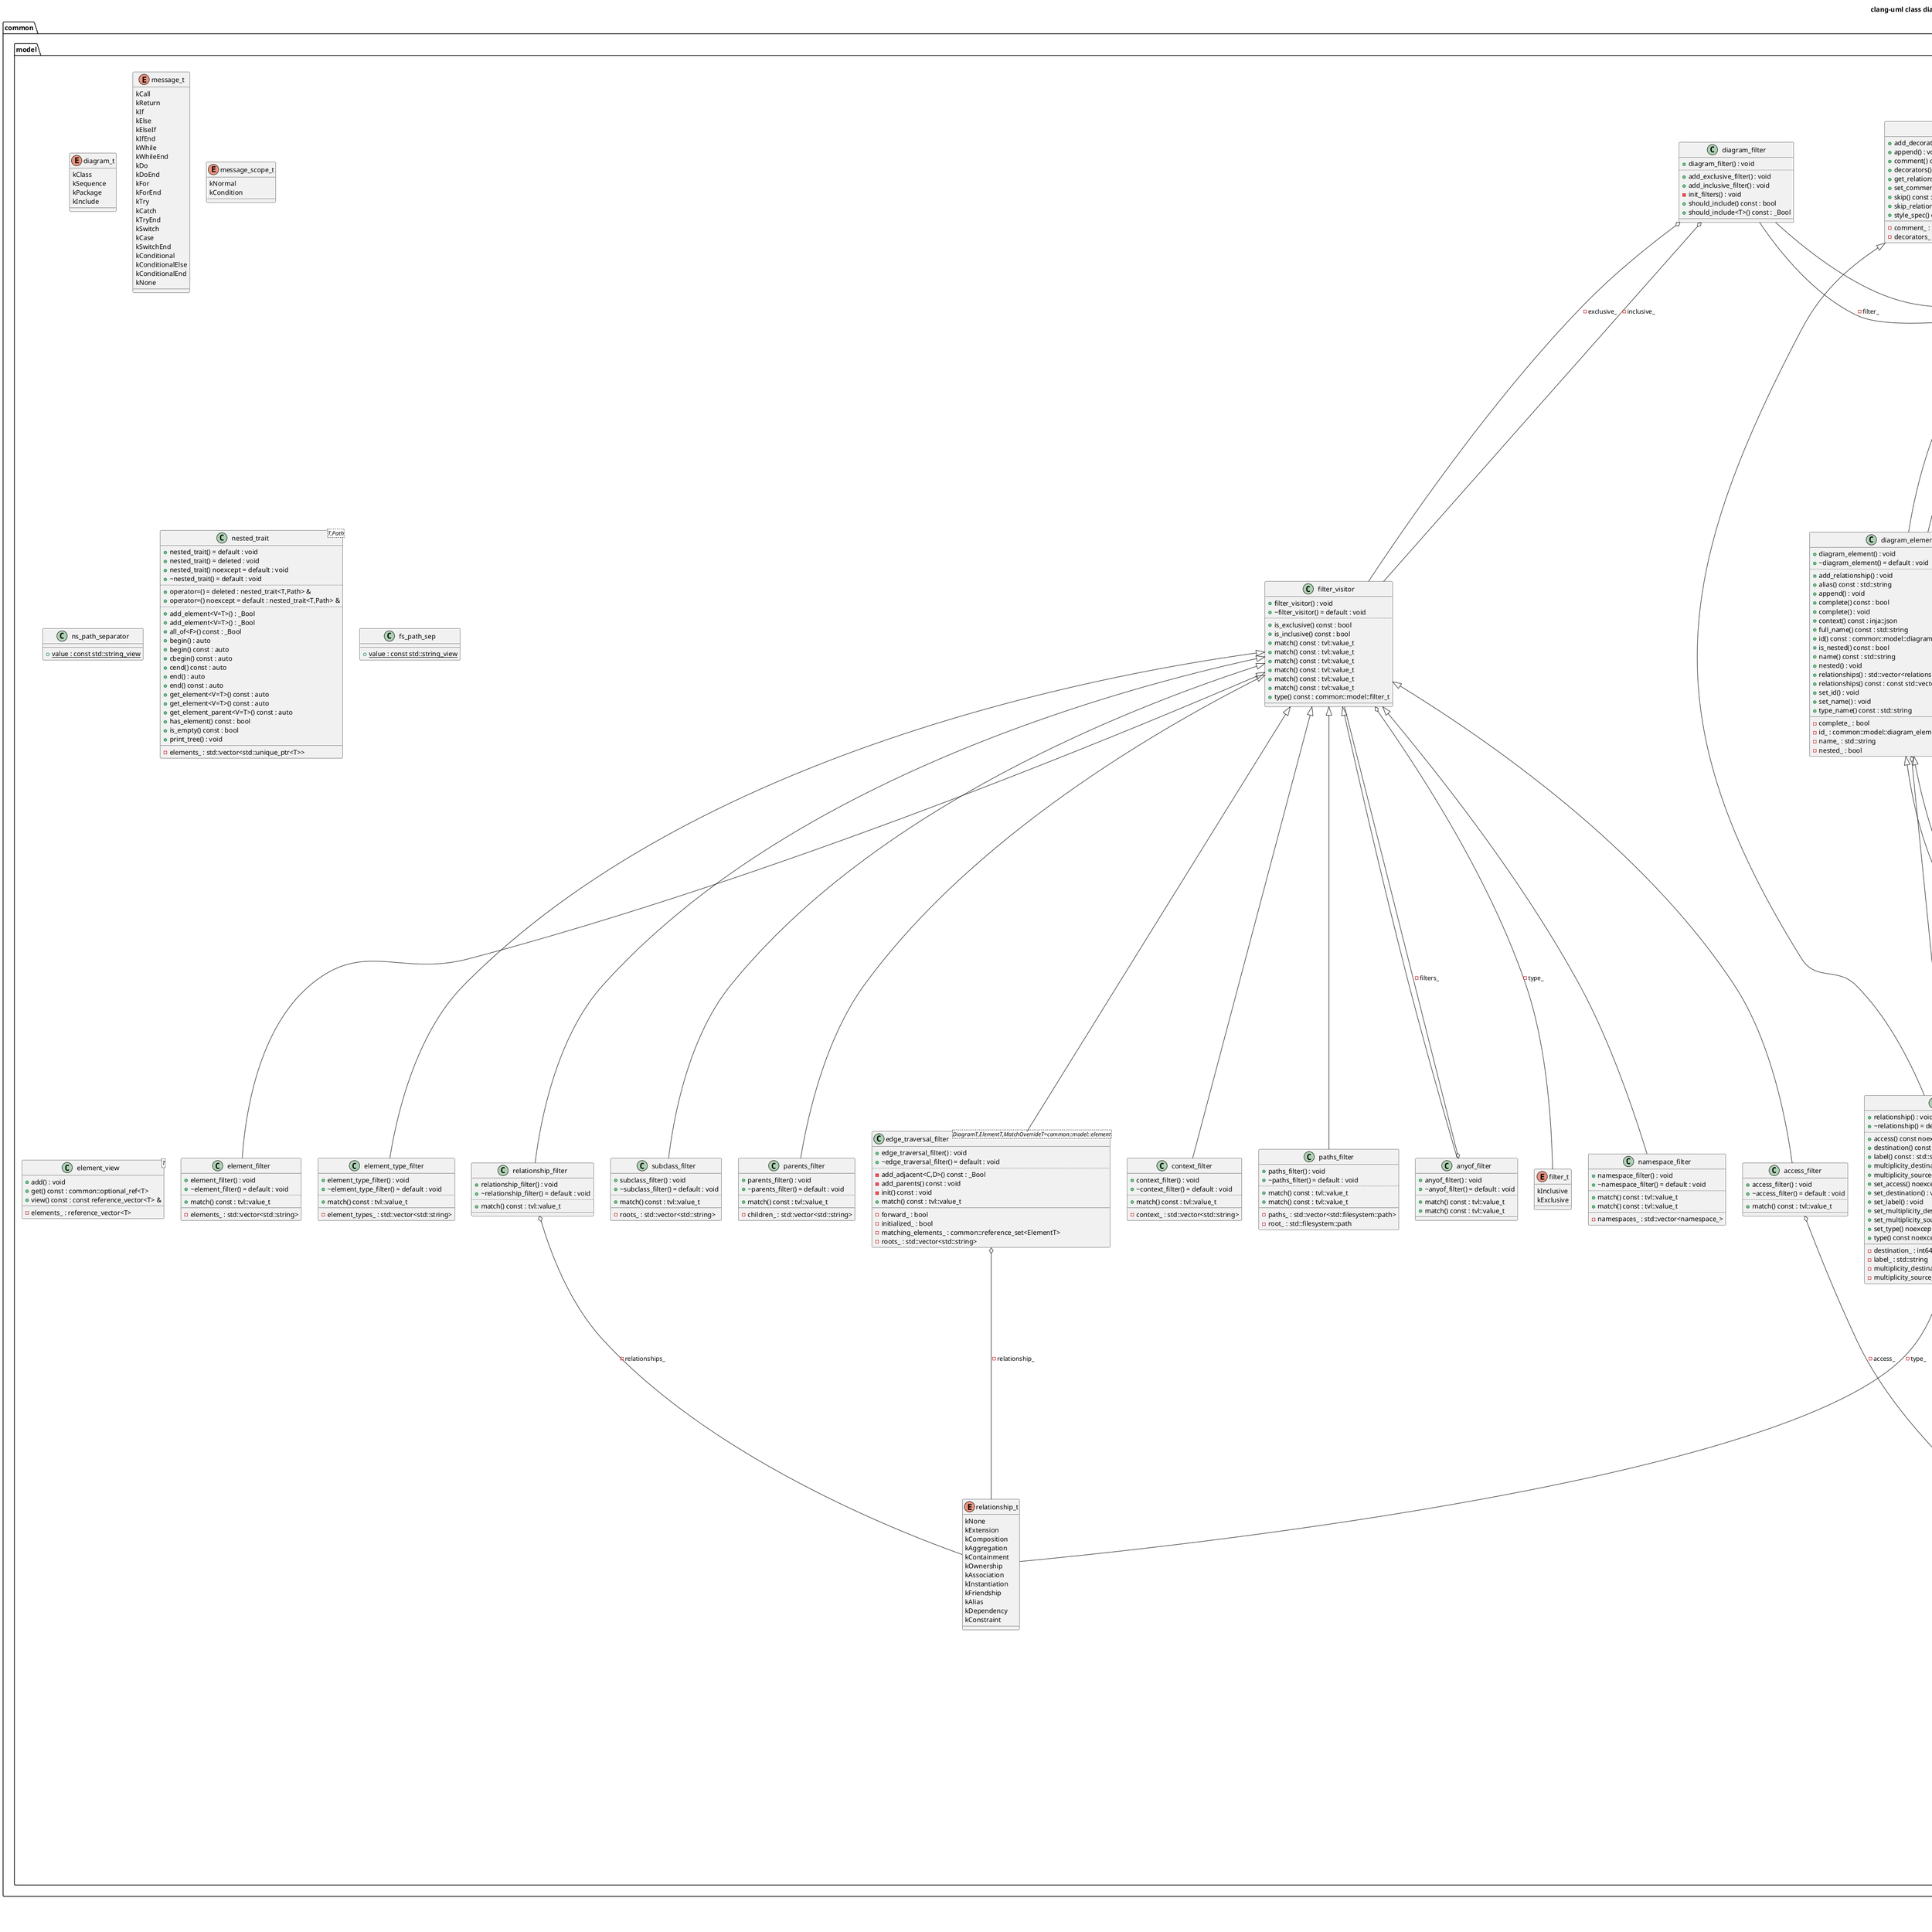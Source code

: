 @startuml
title clang-uml class diagram model
package [common] as C_0000316605034920222648 {
package [model] as C_0000083721806430512831 {
enum "diagram_t" as C_0000911024010877522257
enum C_0000911024010877522257 [[https://github.com/bkryza/clang-uml/blob/3d8a0ce428ce6b5e1e0585247ac90a82960dee8e/src/common/model/enums.h#L24{diagram_t}]] {
kClass
kSequence
kPackage
kInclude
}
enum "access_t" as C_0002077031342744882956
enum C_0002077031342744882956 [[https://github.com/bkryza/clang-uml/blob/3d8a0ce428ce6b5e1e0585247ac90a82960dee8e/src/common/model/enums.h#L26{access_t}]] {
kPublic
kProtected
kPrivate
kNone
}
enum "relationship_t" as C_0000229140160180072950
enum C_0000229140160180072950 [[https://github.com/bkryza/clang-uml/blob/3d8a0ce428ce6b5e1e0585247ac90a82960dee8e/src/common/model/enums.h#L28{relationship_t}]] {
kNone
kExtension
kComposition
kAggregation
kContainment
kOwnership
kAssociation
kInstantiation
kFriendship
kAlias
kDependency
kConstraint
}
enum "message_t" as C_0001623832985137466228
enum C_0001623832985137466228 [[https://github.com/bkryza/clang-uml/blob/3d8a0ce428ce6b5e1e0585247ac90a82960dee8e/src/common/model/enums.h#L44{message_t}]] {
kCall
kReturn
kIf
kElse
kElseIf
kIfEnd
kWhile
kWhileEnd
kDo
kDoEnd
kFor
kForEnd
kTry
kCatch
kTryEnd
kSwitch
kCase
kSwitchEnd
kConditional
kConditionalElse
kConditionalEnd
kNone
}
enum "message_scope_t" as C_0000202859212831973510
enum C_0000202859212831973510 [[https://github.com/bkryza/clang-uml/blob/3d8a0ce428ce6b5e1e0585247ac90a82960dee8e/src/common/model/enums.h#L70{message_scope_t}]] {
kNormal
kCondition
}
class "decorated_element" as C_0001117102382624673118
class C_0001117102382624673118 [[https://github.com/bkryza/clang-uml/blob/3d8a0ce428ce6b5e1e0585247ac90a82960dee8e/src/common/model/decorated_element.h#L37{decorated_element}]] {
+add_decorators() : void [[[https://github.com/bkryza/clang-uml/blob/3d8a0ce428ce6b5e1e0585247ac90a82960dee8e/src/common/model/decorated_element.h#L50{add_decorators}]]]
+append() : void [[[https://github.com/bkryza/clang-uml/blob/3d8a0ce428ce6b5e1e0585247ac90a82960dee8e/src/common/model/decorated_element.h#L53{append}]]]
+comment() const : std::optional<comment_t> [[[https://github.com/bkryza/clang-uml/blob/3d8a0ce428ce6b5e1e0585247ac90a82960dee8e/src/common/model/decorated_element.h#L55{comment}]]]
+decorators() const : const std::vector<std::shared_ptr<decorators::decorator>> & [[[https://github.com/bkryza/clang-uml/blob/3d8a0ce428ce6b5e1e0585247ac90a82960dee8e/src/common/model/decorated_element.h#L48{decorators}]]]
+get_relationship() const : std::pair<relationship_t,std::string> [[[https://github.com/bkryza/clang-uml/blob/3d8a0ce428ce6b5e1e0585247ac90a82960dee8e/src/common/model/decorated_element.h#L43{get_relationship}]]]
+set_comment() : void [[[https://github.com/bkryza/clang-uml/blob/3d8a0ce428ce6b5e1e0585247ac90a82960dee8e/src/common/model/decorated_element.h#L57{set_comment}]]]
+skip() const : bool [[[https://github.com/bkryza/clang-uml/blob/3d8a0ce428ce6b5e1e0585247ac90a82960dee8e/src/common/model/decorated_element.h#L39{skip}]]]
+skip_relationship() const : bool [[[https://github.com/bkryza/clang-uml/blob/3d8a0ce428ce6b5e1e0585247ac90a82960dee8e/src/common/model/decorated_element.h#L41{skip_relationship}]]]
+style_spec() const : std::string [[[https://github.com/bkryza/clang-uml/blob/3d8a0ce428ce6b5e1e0585247ac90a82960dee8e/src/common/model/decorated_element.h#L45{style_spec}]]]
__
-comment_ : std::optional<comment_t> [[[https://github.com/bkryza/clang-uml/blob/3d8a0ce428ce6b5e1e0585247ac90a82960dee8e/src/common/model/decorated_element.h#L61{comment_}]]]
-decorators_ : std::vector<std::shared_ptr<decorators::decorator>> [[[https://github.com/bkryza/clang-uml/blob/3d8a0ce428ce6b5e1e0585247ac90a82960dee8e/src/common/model/decorated_element.h#L60{decorators_}]]]
}
class "source_location" as C_0000895261582183440230
class C_0000895261582183440230 [[https://github.com/bkryza/clang-uml/blob/3d8a0ce428ce6b5e1e0585247ac90a82960dee8e/src/common/model/source_location.h#L25{source_location}]] {
+source_location() = default : void [[[https://github.com/bkryza/clang-uml/blob/3d8a0ce428ce6b5e1e0585247ac90a82960dee8e/src/common/model/source_location.h#L27{source_location}]]]
+source_location() : void [[[https://github.com/bkryza/clang-uml/blob/3d8a0ce428ce6b5e1e0585247ac90a82960dee8e/src/common/model/source_location.h#L29{source_location}]]]
..
+file() const : const std::string & [[[https://github.com/bkryza/clang-uml/blob/3d8a0ce428ce6b5e1e0585247ac90a82960dee8e/src/common/model/source_location.h#L35{file}]]]
+file_relative() const : const std::string & [[[https://github.com/bkryza/clang-uml/blob/3d8a0ce428ce6b5e1e0585247ac90a82960dee8e/src/common/model/source_location.h#L39{file_relative}]]]
+line() const : unsigned int [[[https://github.com/bkryza/clang-uml/blob/3d8a0ce428ce6b5e1e0585247ac90a82960dee8e/src/common/model/source_location.h#L43{line}]]]
+location_id() const : unsigned int [[[https://github.com/bkryza/clang-uml/blob/3d8a0ce428ce6b5e1e0585247ac90a82960dee8e/src/common/model/source_location.h#L47{location_id}]]]
+set_file() : void [[[https://github.com/bkryza/clang-uml/blob/3d8a0ce428ce6b5e1e0585247ac90a82960dee8e/src/common/model/source_location.h#L37{set_file}]]]
+set_file_relative() : void [[[https://github.com/bkryza/clang-uml/blob/3d8a0ce428ce6b5e1e0585247ac90a82960dee8e/src/common/model/source_location.h#L41{set_file_relative}]]]
+set_line() : void [[[https://github.com/bkryza/clang-uml/blob/3d8a0ce428ce6b5e1e0585247ac90a82960dee8e/src/common/model/source_location.h#L45{set_line}]]]
+set_location_id() : void [[[https://github.com/bkryza/clang-uml/blob/3d8a0ce428ce6b5e1e0585247ac90a82960dee8e/src/common/model/source_location.h#L49{set_location_id}]]]
__
-file_ : std::string [[[https://github.com/bkryza/clang-uml/blob/3d8a0ce428ce6b5e1e0585247ac90a82960dee8e/src/common/model/source_location.h#L52{file_}]]]
-file_relative_ : std::string [[[https://github.com/bkryza/clang-uml/blob/3d8a0ce428ce6b5e1e0585247ac90a82960dee8e/src/common/model/source_location.h#L53{file_relative_}]]]
-hash_ : unsigned int [[[https://github.com/bkryza/clang-uml/blob/3d8a0ce428ce6b5e1e0585247ac90a82960dee8e/src/common/model/source_location.h#L55{hash_}]]]
-line_ : unsigned int [[[https://github.com/bkryza/clang-uml/blob/3d8a0ce428ce6b5e1e0585247ac90a82960dee8e/src/common/model/source_location.h#L54{line_}]]]
}
enum "path_type" as C_0002031918453259559099
enum C_0002031918453259559099 [[https://github.com/bkryza/clang-uml/blob/3d8a0ce428ce6b5e1e0585247ac90a82960dee8e/src/common/model/path.h#L28{path_type}]] {
kNamespace
kFilesystem
}
class "path" as C_0000844837292165721774
class C_0000844837292165721774 [[https://github.com/bkryza/clang-uml/blob/3d8a0ce428ce6b5e1e0585247ac90a82960dee8e/src/common/model/path.h#L30{path}]] {
+path() : void [[[https://github.com/bkryza/clang-uml/blob/3d8a0ce428ce6b5e1e0585247ac90a82960dee8e/src/common/model/path.h#L51{path}]]]
+path() : void [[[https://github.com/bkryza/clang-uml/blob/3d8a0ce428ce6b5e1e0585247ac90a82960dee8e/src/common/model/path.h#L56{path}]]]
+path() : void [[[https://github.com/bkryza/clang-uml/blob/3d8a0ce428ce6b5e1e0585247ac90a82960dee8e/src/common/model/path.h#L67{path}]]]
+path() = default : void [[[https://github.com/bkryza/clang-uml/blob/3d8a0ce428ce6b5e1e0585247ac90a82960dee8e/src/common/model/path.h#L78{path}]]]
+path() noexcept = default : void [[[https://github.com/bkryza/clang-uml/blob/3d8a0ce428ce6b5e1e0585247ac90a82960dee8e/src/common/model/path.h#L94{path}]]]
+path() : void [[[https://github.com/bkryza/clang-uml/blob/3d8a0ce428ce6b5e1e0585247ac90a82960dee8e/src/common/model/path.h#L98{path}]]]
+path() : void [[[https://github.com/bkryza/clang-uml/blob/3d8a0ce428ce6b5e1e0585247ac90a82960dee8e/src/common/model/path.h#L112{path}]]]
+~path() = default : void [[[https://github.com/bkryza/clang-uml/blob/3d8a0ce428ce6b5e1e0585247ac90a82960dee8e/src/common/model/path.h#L65{~path}]]]
..
+operator=() : common::model::path & [[[https://github.com/bkryza/clang-uml/blob/3d8a0ce428ce6b5e1e0585247ac90a82960dee8e/src/common/model/path.h#L80{operator=}]]]
+operator=() noexcept = default : common::model::path & [[[https://github.com/bkryza/clang-uml/blob/3d8a0ce428ce6b5e1e0585247ac90a82960dee8e/src/common/model/path.h#L96{operator=}]]]
..
+operator[]() : std::string & [[[https://github.com/bkryza/clang-uml/blob/3d8a0ce428ce6b5e1e0585247ac90a82960dee8e/src/common/model/path.h#L163{operator[]}]]]
+operator[]() const : const std::string & [[[https://github.com/bkryza/clang-uml/blob/3d8a0ce428ce6b5e1e0585247ac90a82960dee8e/src/common/model/path.h#L165{operator[]}]]]
+operator|() const : common::model::path [[[https://github.com/bkryza/clang-uml/blob/3d8a0ce428ce6b5e1e0585247ac90a82960dee8e/src/common/model/path.h#L145{operator|}]]]
+operator|() const : common::model::path [[[https://github.com/bkryza/clang-uml/blob/3d8a0ce428ce6b5e1e0585247ac90a82960dee8e/src/common/model/path.h#L154{operator|}]]]
+operator|=() : void [[[https://github.com/bkryza/clang-uml/blob/3d8a0ce428ce6b5e1e0585247ac90a82960dee8e/src/common/model/path.h#L152{operator|=}]]]
+operator|=() : void [[[https://github.com/bkryza/clang-uml/blob/3d8a0ce428ce6b5e1e0585247ac90a82960dee8e/src/common/model/path.h#L161{operator|=}]]]
..
+append() : void [[[https://github.com/bkryza/clang-uml/blob/3d8a0ce428ce6b5e1e0585247ac90a82960dee8e/src/common/model/path.h#L170{append}]]]
+append() : void [[[https://github.com/bkryza/clang-uml/blob/3d8a0ce428ce6b5e1e0585247ac90a82960dee8e/src/common/model/path.h#L172{append}]]]
+begin() const : path::container_type::const_iterator [[[https://github.com/bkryza/clang-uml/blob/3d8a0ce428ce6b5e1e0585247ac90a82960dee8e/src/common/model/path.h#L265{begin}]]]
+begin() : path::container_type::iterator [[[https://github.com/bkryza/clang-uml/blob/3d8a0ce428ce6b5e1e0585247ac90a82960dee8e/src/common/model/path.h#L256{begin}]]]
+cbegin() const : path::container_type::const_iterator [[[https://github.com/bkryza/clang-uml/blob/3d8a0ce428ce6b5e1e0585247ac90a82960dee8e/src/common/model/path.h#L259{cbegin}]]]
+cend() const : path::container_type::const_iterator [[[https://github.com/bkryza/clang-uml/blob/3d8a0ce428ce6b5e1e0585247ac90a82960dee8e/src/common/model/path.h#L263{cend}]]]
+common_path() const : common::model::path [[[https://github.com/bkryza/clang-uml/blob/3d8a0ce428ce6b5e1e0585247ac90a82960dee8e/src/common/model/path.h#L207{common_path}]]]
+end() const : path::container_type::const_iterator [[[https://github.com/bkryza/clang-uml/blob/3d8a0ce428ce6b5e1e0585247ac90a82960dee8e/src/common/model/path.h#L266{end}]]]
+end() : path::container_type::iterator [[[https://github.com/bkryza/clang-uml/blob/3d8a0ce428ce6b5e1e0585247ac90a82960dee8e/src/common/model/path.h#L257{end}]]]
+ends_with() const : bool [[[https://github.com/bkryza/clang-uml/blob/3d8a0ce428ce6b5e1e0585247ac90a82960dee8e/src/common/model/path.h#L202{ends_with}]]]
+is_empty() const : bool [[[https://github.com/bkryza/clang-uml/blob/3d8a0ce428ce6b5e1e0585247ac90a82960dee8e/src/common/model/path.h#L141{is_empty}]]]
+name() const : std::string [[[https://github.com/bkryza/clang-uml/blob/3d8a0ce428ce6b5e1e0585247ac90a82960dee8e/src/common/model/path.h#L249{name}]]]
+parent() const : std::optional<path> [[[https://github.com/bkryza/clang-uml/blob/3d8a0ce428ce6b5e1e0585247ac90a82960dee8e/src/common/model/path.h#L186{parent}]]]
+pop_back() : void [[[https://github.com/bkryza/clang-uml/blob/3d8a0ce428ce6b5e1e0585247ac90a82960dee8e/src/common/model/path.h#L179{pop_back}]]]
+relative() const : std::string [[[https://github.com/bkryza/clang-uml/blob/3d8a0ce428ce6b5e1e0585247ac90a82960dee8e/src/common/model/path.h#L229{relative}]]]
+relative_to() const : common::model::path [[[https://github.com/bkryza/clang-uml/blob/3d8a0ce428ce6b5e1e0585247ac90a82960dee8e/src/common/model/path.h#L219{relative_to}]]]
-separator() const : const char * [[[https://github.com/bkryza/clang-uml/blob/3d8a0ce428ce6b5e1e0585247ac90a82960dee8e/src/common/model/path.h#L32{separator}]]]
+size() const : size_t [[[https://github.com/bkryza/clang-uml/blob/3d8a0ce428ce6b5e1e0585247ac90a82960dee8e/src/common/model/path.h#L143{size}]]]
+starts_with() const : bool [[[https://github.com/bkryza/clang-uml/blob/3d8a0ce428ce6b5e1e0585247ac90a82960dee8e/src/common/model/path.h#L197{starts_with}]]]
+to_string() const : std::string [[[https://github.com/bkryza/clang-uml/blob/3d8a0ce428ce6b5e1e0585247ac90a82960dee8e/src/common/model/path.h#L136{to_string}]]]
+type() const : common::model::path_type [[[https://github.com/bkryza/clang-uml/blob/3d8a0ce428ce6b5e1e0585247ac90a82960dee8e/src/common/model/path.h#L268{type}]]]
__
-path_ : common::model::path::container_type [[[https://github.com/bkryza/clang-uml/blob/3d8a0ce428ce6b5e1e0585247ac90a82960dee8e/src/common/model/path.h#L272{path_}]]]
}
class "ns_path_separator" as C_0001331923285602672865
class C_0001331923285602672865 [[https://github.com/bkryza/clang-uml/blob/3d8a0ce428ce6b5e1e0585247ac90a82960dee8e/src/common/model/namespace.h#L28{ns_path_separator}]] {
__
{static} +value : const std::string_view [[[https://github.com/bkryza/clang-uml/blob/3d8a0ce428ce6b5e1e0585247ac90a82960dee8e/src/common/model/namespace.h#L29{value}]]]
}
enum "template_parameter_kind_t" as C_0000362408953172993523
enum C_0000362408953172993523 [[https://github.com/bkryza/clang-uml/blob/3d8a0ce428ce6b5e1e0585247ac90a82960dee8e/src/common/model/template_parameter.h#L31{template_parameter_kind_t}]] {
template_type
template_template_type
non_type_template
argument
concept_constraint
}
enum "rpqualifier" as C_0002193110380171976294
enum C_0002193110380171976294 [[https://github.com/bkryza/clang-uml/blob/3d8a0ce428ce6b5e1e0585247ac90a82960dee8e/src/common/model/template_parameter.h#L40{rpqualifier}]] {
kLValueReference
kRValueReference
kPointer
kNone
}
class "context" as C_0000845978329661395972
class C_0000845978329661395972 [[https://github.com/bkryza/clang-uml/blob/3d8a0ce428ce6b5e1e0585247ac90a82960dee8e/src/common/model/template_parameter.h#L46{context}]] {
+operator!=() const : bool [[[https://github.com/bkryza/clang-uml/blob/3d8a0ce428ce6b5e1e0585247ac90a82960dee8e/src/common/model/template_parameter.h#L56{operator!=}]]]
+operator==() const : bool [[[https://github.com/bkryza/clang-uml/blob/3d8a0ce428ce6b5e1e0585247ac90a82960dee8e/src/common/model/template_parameter.h#L55{operator==}]]]
..
+to_string() const : std::string [[[https://github.com/bkryza/clang-uml/blob/3d8a0ce428ce6b5e1e0585247ac90a82960dee8e/src/common/model/template_parameter.h#L53{to_string}]]]
__
+is_const : bool [[[https://github.com/bkryza/clang-uml/blob/3d8a0ce428ce6b5e1e0585247ac90a82960dee8e/src/common/model/template_parameter.h#L47{is_const}]]]
+is_ref_const : bool [[[https://github.com/bkryza/clang-uml/blob/3d8a0ce428ce6b5e1e0585247ac90a82960dee8e/src/common/model/template_parameter.h#L49{is_ref_const}]]]
+is_ref_volatile : bool [[[https://github.com/bkryza/clang-uml/blob/3d8a0ce428ce6b5e1e0585247ac90a82960dee8e/src/common/model/template_parameter.h#L50{is_ref_volatile}]]]
+is_volatile : bool [[[https://github.com/bkryza/clang-uml/blob/3d8a0ce428ce6b5e1e0585247ac90a82960dee8e/src/common/model/template_parameter.h#L48{is_volatile}]]]
}
class "template_parameter" as C_0000178138562743079529
class C_0000178138562743079529 [[https://github.com/bkryza/clang-uml/blob/3d8a0ce428ce6b5e1e0585247ac90a82960dee8e/src/common/model/template_parameter.h#L67{template_parameter}]] {
-template_parameter() = default : void [[[https://github.com/bkryza/clang-uml/blob/3d8a0ce428ce6b5e1e0585247ac90a82960dee8e/src/common/model/template_parameter.h#L180{template_parameter}]]]
..
+add_template_param() : void [[[https://github.com/bkryza/clang-uml/blob/3d8a0ce428ce6b5e1e0585247ac90a82960dee8e/src/common/model/template_parameter.h#L126{add_template_param}]]]
+add_template_param() : void [[[https://github.com/bkryza/clang-uml/blob/3d8a0ce428ce6b5e1e0585247ac90a82960dee8e/src/common/model/template_parameter.h#L124{add_template_param}]]]
+calculate_specialization_match() const : int [[[https://github.com/bkryza/clang-uml/blob/3d8a0ce428ce6b5e1e0585247ac90a82960dee8e/src/common/model/template_parameter.h#L104{calculate_specialization_match}]]]
+clear_params() : void [[[https://github.com/bkryza/clang-uml/blob/3d8a0ce428ce6b5e1e0585247ac90a82960dee8e/src/common/model/template_parameter.h#L130{clear_params}]]]
+concept_constraint() const : const std::optional<std::string> & [[[https://github.com/bkryza/clang-uml/blob/3d8a0ce428ce6b5e1e0585247ac90a82960dee8e/src/common/model/template_parameter.h#L147{concept_constraint}]]]
+deduced_context() : void [[[https://github.com/bkryza/clang-uml/blob/3d8a0ce428ce6b5e1e0585247ac90a82960dee8e/src/common/model/template_parameter.h#L171{deduced_context}]]]
+deduced_context() const : const std::deque<context> & [[[https://github.com/bkryza/clang-uml/blob/3d8a0ce428ce6b5e1e0585247ac90a82960dee8e/src/common/model/template_parameter.h#L170{deduced_context}]]]
-deduced_context_str() const : std::string [[[https://github.com/bkryza/clang-uml/blob/3d8a0ce428ce6b5e1e0585247ac90a82960dee8e/src/common/model/template_parameter.h#L182{deduced_context_str}]]]
+default_value() const : const std::optional<std::string> & [[[https://github.com/bkryza/clang-uml/blob/3d8a0ce428ce6b5e1e0585247ac90a82960dee8e/src/common/model/template_parameter.h#L99{default_value}]]]
+find_nested_relationships() const : bool [[[https://github.com/bkryza/clang-uml/blob/3d8a0ce428ce6b5e1e0585247ac90a82960dee8e/src/common/model/template_parameter.h#L138{find_nested_relationships}]]]
+id() const : const std::optional<int64_t> & [[[https://github.com/bkryza/clang-uml/blob/3d8a0ce428ce6b5e1e0585247ac90a82960dee8e/src/common/model/template_parameter.h#L93{id}]]]
+is_array() const : bool [[[https://github.com/bkryza/clang-uml/blob/3d8a0ce428ce6b5e1e0585247ac90a82960dee8e/src/common/model/template_parameter.h#L166{is_array}]]]
+is_array() : void [[[https://github.com/bkryza/clang-uml/blob/3d8a0ce428ce6b5e1e0585247ac90a82960dee8e/src/common/model/template_parameter.h#L165{is_array}]]]
+is_association() const : bool [[[https://github.com/bkryza/clang-uml/blob/3d8a0ce428ce6b5e1e0585247ac90a82960dee8e/src/common/model/template_parameter.h#L132{is_association}]]]
+is_data_pointer() : void [[[https://github.com/bkryza/clang-uml/blob/3d8a0ce428ce6b5e1e0585247ac90a82960dee8e/src/common/model/template_parameter.h#L162{is_data_pointer}]]]
+is_data_pointer() const : bool [[[https://github.com/bkryza/clang-uml/blob/3d8a0ce428ce6b5e1e0585247ac90a82960dee8e/src/common/model/template_parameter.h#L163{is_data_pointer}]]]
+is_ellipsis() : void [[[https://github.com/bkryza/clang-uml/blob/3d8a0ce428ce6b5e1e0585247ac90a82960dee8e/src/common/model/template_parameter.h#L173{is_ellipsis}]]]
+is_ellipsis() const : bool [[[https://github.com/bkryza/clang-uml/blob/3d8a0ce428ce6b5e1e0585247ac90a82960dee8e/src/common/model/template_parameter.h#L174{is_ellipsis}]]]
+is_function_template() const : bool [[[https://github.com/bkryza/clang-uml/blob/3d8a0ce428ce6b5e1e0585247ac90a82960dee8e/src/common/model/template_parameter.h#L157{is_function_template}]]]
+is_function_template() : void [[[https://github.com/bkryza/clang-uml/blob/3d8a0ce428ce6b5e1e0585247ac90a82960dee8e/src/common/model/template_parameter.h#L156{is_function_template}]]]
+is_member_pointer() : void [[[https://github.com/bkryza/clang-uml/blob/3d8a0ce428ce6b5e1e0585247ac90a82960dee8e/src/common/model/template_parameter.h#L159{is_member_pointer}]]]
+is_member_pointer() const : bool [[[https://github.com/bkryza/clang-uml/blob/3d8a0ce428ce6b5e1e0585247ac90a82960dee8e/src/common/model/template_parameter.h#L160{is_member_pointer}]]]
+is_noexcept() const : bool [[[https://github.com/bkryza/clang-uml/blob/3d8a0ce428ce6b5e1e0585247ac90a82960dee8e/src/common/model/template_parameter.h#L177{is_noexcept}]]]
+is_noexcept() : void [[[https://github.com/bkryza/clang-uml/blob/3d8a0ce428ce6b5e1e0585247ac90a82960dee8e/src/common/model/template_parameter.h#L176{is_noexcept}]]]
+is_same_specialization() const : bool [[[https://github.com/bkryza/clang-uml/blob/3d8a0ce428ce6b5e1e0585247ac90a82960dee8e/src/common/model/template_parameter.h#L136{is_same_specialization}]]]
+is_specialization() const : bool [[[https://github.com/bkryza/clang-uml/blob/3d8a0ce428ce6b5e1e0585247ac90a82960dee8e/src/common/model/template_parameter.h#L134{is_specialization}]]]
+is_template_parameter() : void [[[https://github.com/bkryza/clang-uml/blob/3d8a0ce428ce6b5e1e0585247ac90a82960dee8e/src/common/model/template_parameter.h#L114{is_template_parameter}]]]
+is_template_parameter() const : bool [[[https://github.com/bkryza/clang-uml/blob/3d8a0ce428ce6b5e1e0585247ac90a82960dee8e/src/common/model/template_parameter.h#L112{is_template_parameter}]]]
+is_template_template_parameter() : void [[[https://github.com/bkryza/clang-uml/blob/3d8a0ce428ce6b5e1e0585247ac90a82960dee8e/src/common/model/template_parameter.h#L118{is_template_template_parameter}]]]
+is_template_template_parameter() const : bool [[[https://github.com/bkryza/clang-uml/blob/3d8a0ce428ce6b5e1e0585247ac90a82960dee8e/src/common/model/template_parameter.h#L116{is_template_template_parameter}]]]
+is_unexposed() const : bool [[[https://github.com/bkryza/clang-uml/blob/3d8a0ce428ce6b5e1e0585247ac90a82960dee8e/src/common/model/template_parameter.h#L153{is_unexposed}]]]
+is_variadic() noexcept : void [[[https://github.com/bkryza/clang-uml/blob/3d8a0ce428ce6b5e1e0585247ac90a82960dee8e/src/common/model/template_parameter.h#L101{is_variadic}]]]
+is_variadic() const noexcept : bool [[[https://github.com/bkryza/clang-uml/blob/3d8a0ce428ce6b5e1e0585247ac90a82960dee8e/src/common/model/template_parameter.h#L102{is_variadic}]]]
+kind() const : common::model::template_parameter_kind_t [[[https://github.com/bkryza/clang-uml/blob/3d8a0ce428ce6b5e1e0585247ac90a82960dee8e/src/common/model/template_parameter.h#L149{kind}]]]
{static} +make_argument() : common::model::template_parameter [[[https://github.com/bkryza/clang-uml/blob/3d8a0ce428ce6b5e1e0585247ac90a82960dee8e/src/common/model/template_parameter.h#L83{make_argument}]]]
{static} +make_non_type_template() : common::model::template_parameter [[[https://github.com/bkryza/clang-uml/blob/3d8a0ce428ce6b5e1e0585247ac90a82960dee8e/src/common/model/template_parameter.h#L78{make_non_type_template}]]]
{static} +make_template_template_type() : common::model::template_parameter [[[https://github.com/bkryza/clang-uml/blob/3d8a0ce428ce6b5e1e0585247ac90a82960dee8e/src/common/model/template_parameter.h#L73{make_template_template_type}]]]
{static} +make_template_type() : common::model::template_parameter [[[https://github.com/bkryza/clang-uml/blob/3d8a0ce428ce6b5e1e0585247ac90a82960dee8e/src/common/model/template_parameter.h#L69{make_template_type}]]]
{static} +make_unexposed_argument() : common::model::template_parameter [[[https://github.com/bkryza/clang-uml/blob/3d8a0ce428ce6b5e1e0585247ac90a82960dee8e/src/common/model/template_parameter.h#L86{make_unexposed_argument}]]]
+name() const : std::optional<std::string> [[[https://github.com/bkryza/clang-uml/blob/3d8a0ce428ce6b5e1e0585247ac90a82960dee8e/src/common/model/template_parameter.h#L96{name}]]]
+push_context() : void [[[https://github.com/bkryza/clang-uml/blob/3d8a0ce428ce6b5e1e0585247ac90a82960dee8e/src/common/model/template_parameter.h#L168{push_context}]]]
+set_concept_constraint() : void [[[https://github.com/bkryza/clang-uml/blob/3d8a0ce428ce6b5e1e0585247ac90a82960dee8e/src/common/model/template_parameter.h#L145{set_concept_constraint}]]]
+set_default_value() : void [[[https://github.com/bkryza/clang-uml/blob/3d8a0ce428ce6b5e1e0585247ac90a82960dee8e/src/common/model/template_parameter.h#L98{set_default_value}]]]
+set_id() : void [[[https://github.com/bkryza/clang-uml/blob/3d8a0ce428ce6b5e1e0585247ac90a82960dee8e/src/common/model/template_parameter.h#L92{set_id}]]]
+set_kind() : void [[[https://github.com/bkryza/clang-uml/blob/3d8a0ce428ce6b5e1e0585247ac90a82960dee8e/src/common/model/template_parameter.h#L151{set_kind}]]]
+set_name() : void [[[https://github.com/bkryza/clang-uml/blob/3d8a0ce428ce6b5e1e0585247ac90a82960dee8e/src/common/model/template_parameter.h#L95{set_name}]]]
+set_type() : void [[[https://github.com/bkryza/clang-uml/blob/3d8a0ce428ce6b5e1e0585247ac90a82960dee8e/src/common/model/template_parameter.h#L89{set_type}]]]
+set_unexposed() : void [[[https://github.com/bkryza/clang-uml/blob/3d8a0ce428ce6b5e1e0585247ac90a82960dee8e/src/common/model/template_parameter.h#L154{set_unexposed}]]]
+template_params() const : const std::vector<template_parameter> & [[[https://github.com/bkryza/clang-uml/blob/3d8a0ce428ce6b5e1e0585247ac90a82960dee8e/src/common/model/template_parameter.h#L128{template_params}]]]
+to_string() const : std::string [[[https://github.com/bkryza/clang-uml/blob/3d8a0ce428ce6b5e1e0585247ac90a82960dee8e/src/common/model/template_parameter.h#L120{to_string}]]]
+type() const : std::optional<std::string> [[[https://github.com/bkryza/clang-uml/blob/3d8a0ce428ce6b5e1e0585247ac90a82960dee8e/src/common/model/template_parameter.h#L90{type}]]]
__
-concept_constraint_ : std::optional<std::string> [[[https://github.com/bkryza/clang-uml/blob/3d8a0ce428ce6b5e1e0585247ac90a82960dee8e/src/common/model/template_parameter.h#L224{concept_constraint_}]]]
-default_value_ : std::optional<std::string> [[[https://github.com/bkryza/clang-uml/blob/3d8a0ce428ce6b5e1e0585247ac90a82960dee8e/src/common/model/template_parameter.h#L194{default_value_}]]]
-id_ : std::optional<int64_t> [[[https://github.com/bkryza/clang-uml/blob/3d8a0ce428ce6b5e1e0585247ac90a82960dee8e/src/common/model/template_parameter.h#L230{id_}]]]
-is_array_ : bool [[[https://github.com/bkryza/clang-uml/blob/3d8a0ce428ce6b5e1e0585247ac90a82960dee8e/src/common/model/template_parameter.h#L217{is_array_}]]]
-is_data_pointer_ : bool [[[https://github.com/bkryza/clang-uml/blob/3d8a0ce428ce6b5e1e0585247ac90a82960dee8e/src/common/model/template_parameter.h#L213{is_data_pointer_}]]]
-is_ellipsis_ : bool [[[https://github.com/bkryza/clang-uml/blob/3d8a0ce428ce6b5e1e0585247ac90a82960dee8e/src/common/model/template_parameter.h#L204{is_ellipsis_}]]]
-is_function_template_ : bool [[[https://github.com/bkryza/clang-uml/blob/3d8a0ce428ce6b5e1e0585247ac90a82960dee8e/src/common/model/template_parameter.h#L211{is_function_template_}]]]
-is_member_pointer_ : bool [[[https://github.com/bkryza/clang-uml/blob/3d8a0ce428ce6b5e1e0585247ac90a82960dee8e/src/common/model/template_parameter.h#L215{is_member_pointer_}]]]
-is_noexcept_ : bool [[[https://github.com/bkryza/clang-uml/blob/3d8a0ce428ce6b5e1e0585247ac90a82960dee8e/src/common/model/template_parameter.h#L206{is_noexcept_}]]]
-is_template_parameter_ : bool [[[https://github.com/bkryza/clang-uml/blob/3d8a0ce428ce6b5e1e0585247ac90a82960dee8e/src/common/model/template_parameter.h#L198{is_template_parameter_}]]]
-is_template_template_parameter_ : bool [[[https://github.com/bkryza/clang-uml/blob/3d8a0ce428ce6b5e1e0585247ac90a82960dee8e/src/common/model/template_parameter.h#L202{is_template_template_parameter_}]]]
-is_unexposed_ : bool [[[https://github.com/bkryza/clang-uml/blob/3d8a0ce428ce6b5e1e0585247ac90a82960dee8e/src/common/model/template_parameter.h#L232{is_unexposed_}]]]
-is_variadic_ : bool [[[https://github.com/bkryza/clang-uml/blob/3d8a0ce428ce6b5e1e0585247ac90a82960dee8e/src/common/model/template_parameter.h#L209{is_variadic_}]]]
-name_ : std::optional<std::string> [[[https://github.com/bkryza/clang-uml/blob/3d8a0ce428ce6b5e1e0585247ac90a82960dee8e/src/common/model/template_parameter.h#L191{name_}]]]
-type_ : std::optional<std::string> [[[https://github.com/bkryza/clang-uml/blob/3d8a0ce428ce6b5e1e0585247ac90a82960dee8e/src/common/model/template_parameter.h#L188{type_}]]]
}
class "stylable_element" as C_0002077846075979426940
class C_0002077846075979426940 [[https://github.com/bkryza/clang-uml/blob/3d8a0ce428ce6b5e1e0585247ac90a82960dee8e/src/common/model/stylable_element.h#L24{stylable_element}]] {
+set_style() : void [[[https://github.com/bkryza/clang-uml/blob/3d8a0ce428ce6b5e1e0585247ac90a82960dee8e/src/common/model/stylable_element.h#L26{set_style}]]]
+style() const : std::string [[[https://github.com/bkryza/clang-uml/blob/3d8a0ce428ce6b5e1e0585247ac90a82960dee8e/src/common/model/stylable_element.h#L27{style}]]]
__
-style_ : std::string [[[https://github.com/bkryza/clang-uml/blob/3d8a0ce428ce6b5e1e0585247ac90a82960dee8e/src/common/model/stylable_element.h#L30{style_}]]]
}
class "relationship" as C_0002046336758797367926
class C_0002046336758797367926 [[https://github.com/bkryza/clang-uml/blob/3d8a0ce428ce6b5e1e0585247ac90a82960dee8e/src/common/model/relationship.h#L28{relationship}]] {
+relationship() : void [[[https://github.com/bkryza/clang-uml/blob/3d8a0ce428ce6b5e1e0585247ac90a82960dee8e/src/common/model/relationship.h#L31{relationship}]]]
+~relationship() = default : void [[[https://github.com/bkryza/clang-uml/blob/3d8a0ce428ce6b5e1e0585247ac90a82960dee8e/src/common/model/relationship.h#L36{~relationship}]]]
..
+access() const noexcept : common::model::access_t [[[https://github.com/bkryza/clang-uml/blob/3d8a0ce428ce6b5e1e0585247ac90a82960dee8e/src/common/model/relationship.h#L55{access}]]]
+destination() const : common::id_t [[[https://github.com/bkryza/clang-uml/blob/3d8a0ce428ce6b5e1e0585247ac90a82960dee8e/src/common/model/relationship.h#L42{destination}]]]
+label() const : std::string [[[https://github.com/bkryza/clang-uml/blob/3d8a0ce428ce6b5e1e0585247ac90a82960dee8e/src/common/model/relationship.h#L52{label}]]]
+multiplicity_destination() const : std::string [[[https://github.com/bkryza/clang-uml/blob/3d8a0ce428ce6b5e1e0585247ac90a82960dee8e/src/common/model/relationship.h#L49{multiplicity_destination}]]]
+multiplicity_source() const : std::string [[[https://github.com/bkryza/clang-uml/blob/3d8a0ce428ce6b5e1e0585247ac90a82960dee8e/src/common/model/relationship.h#L45{multiplicity_source}]]]
+set_access() noexcept : void [[[https://github.com/bkryza/clang-uml/blob/3d8a0ce428ce6b5e1e0585247ac90a82960dee8e/src/common/model/relationship.h#L54{set_access}]]]
+set_destination() : void [[[https://github.com/bkryza/clang-uml/blob/3d8a0ce428ce6b5e1e0585247ac90a82960dee8e/src/common/model/relationship.h#L41{set_destination}]]]
+set_label() : void [[[https://github.com/bkryza/clang-uml/blob/3d8a0ce428ce6b5e1e0585247ac90a82960dee8e/src/common/model/relationship.h#L51{set_label}]]]
+set_multiplicity_destination() : void [[[https://github.com/bkryza/clang-uml/blob/3d8a0ce428ce6b5e1e0585247ac90a82960dee8e/src/common/model/relationship.h#L47{set_multiplicity_destination}]]]
+set_multiplicity_source() : void [[[https://github.com/bkryza/clang-uml/blob/3d8a0ce428ce6b5e1e0585247ac90a82960dee8e/src/common/model/relationship.h#L44{set_multiplicity_source}]]]
+set_type() noexcept : void [[[https://github.com/bkryza/clang-uml/blob/3d8a0ce428ce6b5e1e0585247ac90a82960dee8e/src/common/model/relationship.h#L38{set_type}]]]
+type() const noexcept : common::model::relationship_t [[[https://github.com/bkryza/clang-uml/blob/3d8a0ce428ce6b5e1e0585247ac90a82960dee8e/src/common/model/relationship.h#L39{type}]]]
__
-destination_ : int64_t [[[https://github.com/bkryza/clang-uml/blob/3d8a0ce428ce6b5e1e0585247ac90a82960dee8e/src/common/model/relationship.h#L61{destination_}]]]
-label_ : std::string [[[https://github.com/bkryza/clang-uml/blob/3d8a0ce428ce6b5e1e0585247ac90a82960dee8e/src/common/model/relationship.h#L64{label_}]]]
-multiplicity_destination_ : std::string [[[https://github.com/bkryza/clang-uml/blob/3d8a0ce428ce6b5e1e0585247ac90a82960dee8e/src/common/model/relationship.h#L63{multiplicity_destination_}]]]
-multiplicity_source_ : std::string [[[https://github.com/bkryza/clang-uml/blob/3d8a0ce428ce6b5e1e0585247ac90a82960dee8e/src/common/model/relationship.h#L62{multiplicity_source_}]]]
}
class "diagram_element" as C_0001073500714379115414
class C_0001073500714379115414 [[https://github.com/bkryza/clang-uml/blob/3d8a0ce428ce6b5e1e0585247ac90a82960dee8e/src/common/model/diagram_element.h#L34{diagram_element}]] {
+diagram_element() : void [[[https://github.com/bkryza/clang-uml/blob/3d8a0ce428ce6b5e1e0585247ac90a82960dee8e/src/common/model/diagram_element.h#L38{diagram_element}]]]
+~diagram_element() = default : void [[[https://github.com/bkryza/clang-uml/blob/3d8a0ce428ce6b5e1e0585247ac90a82960dee8e/src/common/model/diagram_element.h#L40{~diagram_element}]]]
..
+add_relationship() : void [[[https://github.com/bkryza/clang-uml/blob/3d8a0ce428ce6b5e1e0585247ac90a82960dee8e/src/common/model/diagram_element.h#L60{add_relationship}]]]
+alias() const : std::string [[[https://github.com/bkryza/clang-uml/blob/3d8a0ce428ce6b5e1e0585247ac90a82960dee8e/src/common/model/diagram_element.h#L46{alias}]]]
+append() : void [[[https://github.com/bkryza/clang-uml/blob/3d8a0ce428ce6b5e1e0585247ac90a82960dee8e/src/common/model/diagram_element.h#L62{append}]]]
+complete() const : bool [[[https://github.com/bkryza/clang-uml/blob/3d8a0ce428ce6b5e1e0585247ac90a82960dee8e/src/common/model/diagram_element.h#L75{complete}]]]
+complete() : void [[[https://github.com/bkryza/clang-uml/blob/3d8a0ce428ce6b5e1e0585247ac90a82960dee8e/src/common/model/diagram_element.h#L77{complete}]]]
+context() const : inja::json [[[https://github.com/bkryza/clang-uml/blob/3d8a0ce428ce6b5e1e0585247ac90a82960dee8e/src/common/model/diagram_element.h#L69{context}]]]
+full_name() const : std::string [[[https://github.com/bkryza/clang-uml/blob/3d8a0ce428ce6b5e1e0585247ac90a82960dee8e/src/common/model/diagram_element.h#L54{full_name}]]]
+id() const : common::model::diagram_element::id_t [[[https://github.com/bkryza/clang-uml/blob/3d8a0ce428ce6b5e1e0585247ac90a82960dee8e/src/common/model/diagram_element.h#L42{id}]]]
+is_nested() const : bool [[[https://github.com/bkryza/clang-uml/blob/3d8a0ce428ce6b5e1e0585247ac90a82960dee8e/src/common/model/diagram_element.h#L71{is_nested}]]]
+name() const : std::string [[[https://github.com/bkryza/clang-uml/blob/3d8a0ce428ce6b5e1e0585247ac90a82960dee8e/src/common/model/diagram_element.h#L50{name}]]]
+nested() : void [[[https://github.com/bkryza/clang-uml/blob/3d8a0ce428ce6b5e1e0585247ac90a82960dee8e/src/common/model/diagram_element.h#L73{nested}]]]
+relationships() : std::vector<relationship> & [[[https://github.com/bkryza/clang-uml/blob/3d8a0ce428ce6b5e1e0585247ac90a82960dee8e/src/common/model/diagram_element.h#L56{relationships}]]]
+relationships() const : const std::vector<relationship> & [[[https://github.com/bkryza/clang-uml/blob/3d8a0ce428ce6b5e1e0585247ac90a82960dee8e/src/common/model/diagram_element.h#L58{relationships}]]]
+set_id() : void [[[https://github.com/bkryza/clang-uml/blob/3d8a0ce428ce6b5e1e0585247ac90a82960dee8e/src/common/model/diagram_element.h#L44{set_id}]]]
+set_name() : void [[[https://github.com/bkryza/clang-uml/blob/3d8a0ce428ce6b5e1e0585247ac90a82960dee8e/src/common/model/diagram_element.h#L48{set_name}]]]
+type_name() const : std::string [[[https://github.com/bkryza/clang-uml/blob/3d8a0ce428ce6b5e1e0585247ac90a82960dee8e/src/common/model/diagram_element.h#L52{type_name}]]]
__
-complete_ : bool [[[https://github.com/bkryza/clang-uml/blob/3d8a0ce428ce6b5e1e0585247ac90a82960dee8e/src/common/model/diagram_element.h#L84{complete_}]]]
-id_ : common::model::diagram_element::id_t [[[https://github.com/bkryza/clang-uml/blob/3d8a0ce428ce6b5e1e0585247ac90a82960dee8e/src/common/model/diagram_element.h#L80{id_}]]]
-name_ : std::string [[[https://github.com/bkryza/clang-uml/blob/3d8a0ce428ce6b5e1e0585247ac90a82960dee8e/src/common/model/diagram_element.h#L81{name_}]]]
-nested_ : bool [[[https://github.com/bkryza/clang-uml/blob/3d8a0ce428ce6b5e1e0585247ac90a82960dee8e/src/common/model/diagram_element.h#L83{nested_}]]]
}
class "element" as C_0002069520381434407937
class C_0002069520381434407937 [[https://github.com/bkryza/clang-uml/blob/3d8a0ce428ce6b5e1e0585247ac90a82960dee8e/src/common/model/element.h#L35{element}]] {
+element() : void [[[https://github.com/bkryza/clang-uml/blob/3d8a0ce428ce6b5e1e0585247ac90a82960dee8e/src/common/model/element.h#L37{element}]]]
+~element() = default : void [[[https://github.com/bkryza/clang-uml/blob/3d8a0ce428ce6b5e1e0585247ac90a82960dee8e/src/common/model/element.h#L39{~element}]]]
..
+context() const : inja::json [[[https://github.com/bkryza/clang-uml/blob/3d8a0ce428ce6b5e1e0585247ac90a82960dee8e/src/common/model/element.h#L71{context}]]]
+full_name() const : std::string [[[https://github.com/bkryza/clang-uml/blob/3d8a0ce428ce6b5e1e0585247ac90a82960dee8e/src/common/model/element.h#L58{full_name}]]]
+full_name_no_ns() const : std::string [[[https://github.com/bkryza/clang-uml/blob/3d8a0ce428ce6b5e1e0585247ac90a82960dee8e/src/common/model/element.h#L63{full_name_no_ns}]]]
+get_namespace() const : common::model::namespace_ [[[https://github.com/bkryza/clang-uml/blob/3d8a0ce428ce6b5e1e0585247ac90a82960dee8e/src/common/model/element.h#L49{get_namespace}]]]
+get_relative_namespace() const : common::model::namespace_ [[[https://github.com/bkryza/clang-uml/blob/3d8a0ce428ce6b5e1e0585247ac90a82960dee8e/src/common/model/element.h#L51{get_relative_namespace}]]]
+name_and_ns() const : std::string [[[https://github.com/bkryza/clang-uml/blob/3d8a0ce428ce6b5e1e0585247ac90a82960dee8e/src/common/model/element.h#L41{name_and_ns}]]]
+path() const : const common::model::namespace_ & [[[https://github.com/bkryza/clang-uml/blob/3d8a0ce428ce6b5e1e0585247ac90a82960dee8e/src/common/model/element.h#L56{path}]]]
+set_namespace() : void [[[https://github.com/bkryza/clang-uml/blob/3d8a0ce428ce6b5e1e0585247ac90a82960dee8e/src/common/model/element.h#L47{set_namespace}]]]
+using_namespace() const : const common::model::namespace_ & [[[https://github.com/bkryza/clang-uml/blob/3d8a0ce428ce6b5e1e0585247ac90a82960dee8e/src/common/model/element.h#L65{using_namespace}]]]
__
}
class "template_trait" as C_0000464715462505216589
class C_0000464715462505216589 [[https://github.com/bkryza/clang-uml/blob/3d8a0ce428ce6b5e1e0585247ac90a82960dee8e/src/common/model/template_trait.h#L28{template_trait}]] {
+add_template() : void [[[https://github.com/bkryza/clang-uml/blob/3d8a0ce428ce6b5e1e0585247ac90a82960dee8e/src/common/model/template_trait.h#L37{add_template}]]]
+base_template() const : std::string [[[https://github.com/bkryza/clang-uml/blob/3d8a0ce428ce6b5e1e0585247ac90a82960dee8e/src/common/model/template_trait.h#L35{base_template}]]]
+calculate_template_specialization_match() const : int [[[https://github.com/bkryza/clang-uml/blob/3d8a0ce428ce6b5e1e0585247ac90a82960dee8e/src/common/model/template_trait.h#L41{calculate_template_specialization_match}]]]
+is_implicit() const : bool [[[https://github.com/bkryza/clang-uml/blob/3d8a0ce428ce6b5e1e0585247ac90a82960dee8e/src/common/model/template_trait.h#L44{is_implicit}]]]
+render_template_params() const : std::ostream & [[[https://github.com/bkryza/clang-uml/blob/3d8a0ce428ce6b5e1e0585247ac90a82960dee8e/src/common/model/template_trait.h#L30{render_template_params}]]]
+set_base_template() : void [[[https://github.com/bkryza/clang-uml/blob/3d8a0ce428ce6b5e1e0585247ac90a82960dee8e/src/common/model/template_trait.h#L33{set_base_template}]]]
+set_implicit() : void [[[https://github.com/bkryza/clang-uml/blob/3d8a0ce428ce6b5e1e0585247ac90a82960dee8e/src/common/model/template_trait.h#L46{set_implicit}]]]
+template_params() const : const std::vector<template_parameter> & [[[https://github.com/bkryza/clang-uml/blob/3d8a0ce428ce6b5e1e0585247ac90a82960dee8e/src/common/model/template_trait.h#L39{template_params}]]]
__
-base_template_full_name_ : std::string [[[https://github.com/bkryza/clang-uml/blob/3d8a0ce428ce6b5e1e0585247ac90a82960dee8e/src/common/model/template_trait.h#L50{base_template_full_name_}]]]
-is_implicit_ : bool [[[https://github.com/bkryza/clang-uml/blob/3d8a0ce428ce6b5e1e0585247ac90a82960dee8e/src/common/model/template_trait.h#L51{is_implicit_}]]]
}
class "nested_trait<T,Path>" as C_0000891208748219309562
class C_0000891208748219309562 [[https://github.com/bkryza/clang-uml/blob/3d8a0ce428ce6b5e1e0585247ac90a82960dee8e/src/common/model/nested_trait.h#L28{nested_trait}]] {
+nested_trait() = default : void [[[https://github.com/bkryza/clang-uml/blob/3d8a0ce428ce6b5e1e0585247ac90a82960dee8e/src/common/model/nested_trait.h#L30{nested_trait}]]]
+nested_trait() = deleted : void [[[https://github.com/bkryza/clang-uml/blob/3d8a0ce428ce6b5e1e0585247ac90a82960dee8e/src/common/model/nested_trait.h#L32{nested_trait}]]]
+nested_trait() noexcept = default : void [[[https://github.com/bkryza/clang-uml/blob/3d8a0ce428ce6b5e1e0585247ac90a82960dee8e/src/common/model/nested_trait.h#L33{nested_trait}]]]
+~nested_trait() = default : void [[[https://github.com/bkryza/clang-uml/blob/3d8a0ce428ce6b5e1e0585247ac90a82960dee8e/src/common/model/nested_trait.h#L38{~nested_trait}]]]
..
+operator=() = deleted : nested_trait<T,Path> & [[[https://github.com/bkryza/clang-uml/blob/3d8a0ce428ce6b5e1e0585247ac90a82960dee8e/src/common/model/nested_trait.h#L35{operator=}]]]
+operator=() noexcept = default : nested_trait<T,Path> & [[[https://github.com/bkryza/clang-uml/blob/3d8a0ce428ce6b5e1e0585247ac90a82960dee8e/src/common/model/nested_trait.h#L36{operator=}]]]
..
+add_element<V=T>() : _Bool
+add_element<V=T>() : _Bool
+all_of<F>() const : _Bool
+begin() : auto [[[https://github.com/bkryza/clang-uml/blob/3d8a0ce428ce6b5e1e0585247ac90a82960dee8e/src/common/model/nested_trait.h#L164{begin}]]]
+begin() const : auto [[[https://github.com/bkryza/clang-uml/blob/3d8a0ce428ce6b5e1e0585247ac90a82960dee8e/src/common/model/nested_trait.h#L170{begin}]]]
+cbegin() const : auto [[[https://github.com/bkryza/clang-uml/blob/3d8a0ce428ce6b5e1e0585247ac90a82960dee8e/src/common/model/nested_trait.h#L167{cbegin}]]]
+cend() const : auto [[[https://github.com/bkryza/clang-uml/blob/3d8a0ce428ce6b5e1e0585247ac90a82960dee8e/src/common/model/nested_trait.h#L168{cend}]]]
+end() : auto [[[https://github.com/bkryza/clang-uml/blob/3d8a0ce428ce6b5e1e0585247ac90a82960dee8e/src/common/model/nested_trait.h#L165{end}]]]
+end() const : auto [[[https://github.com/bkryza/clang-uml/blob/3d8a0ce428ce6b5e1e0585247ac90a82960dee8e/src/common/model/nested_trait.h#L171{end}]]]
+get_element<V=T>() const : auto
+get_element<V=T>() const : auto
+get_element_parent<V=T>() const : auto
+has_element() const : bool [[[https://github.com/bkryza/clang-uml/blob/3d8a0ce428ce6b5e1e0585247ac90a82960dee8e/src/common/model/nested_trait.h#L133{has_element}]]]
+is_empty() const : bool [[[https://github.com/bkryza/clang-uml/blob/3d8a0ce428ce6b5e1e0585247ac90a82960dee8e/src/common/model/nested_trait.h#L154{is_empty}]]]
+print_tree() : void [[[https://github.com/bkryza/clang-uml/blob/3d8a0ce428ce6b5e1e0585247ac90a82960dee8e/src/common/model/nested_trait.h#L173{print_tree}]]]
__
-elements_ : std::vector<std::unique_ptr<T>> [[[https://github.com/bkryza/clang-uml/blob/3d8a0ce428ce6b5e1e0585247ac90a82960dee8e/src/common/model/nested_trait.h#L193{elements_}]]]
}
enum "source_file_t" as C_0001490157860030300113
enum C_0001490157860030300113 [[https://github.com/bkryza/clang-uml/blob/3d8a0ce428ce6b5e1e0585247ac90a82960dee8e/src/common/model/source_file.h#L37{source_file_t}]] {
kDirectory
kHeader
kImplementation
}
class "fs_path_sep" as C_0000640258162892495349
class C_0000640258162892495349 [[https://github.com/bkryza/clang-uml/blob/3d8a0ce428ce6b5e1e0585247ac90a82960dee8e/src/common/model/source_file.h#L41{fs_path_sep}]] {
__
{static} +value : const std::string_view [[[https://github.com/bkryza/clang-uml/blob/3d8a0ce428ce6b5e1e0585247ac90a82960dee8e/src/common/model/source_file.h#L45{value}]]]
}
class "source_file" as C_0000785714713072053129
class C_0000785714713072053129 [[https://github.com/bkryza/clang-uml/blob/3d8a0ce428ce6b5e1e0585247ac90a82960dee8e/src/common/model/source_file.h#L51{source_file}]] {
+source_file() = default : void [[[https://github.com/bkryza/clang-uml/blob/3d8a0ce428ce6b5e1e0585247ac90a82960dee8e/src/common/model/source_file.h#L57{source_file}]]]
+source_file() : void [[[https://github.com/bkryza/clang-uml/blob/3d8a0ce428ce6b5e1e0585247ac90a82960dee8e/src/common/model/source_file.h#L59{source_file}]]]
+source_file() = deleted : void [[[https://github.com/bkryza/clang-uml/blob/3d8a0ce428ce6b5e1e0585247ac90a82960dee8e/src/common/model/source_file.h#L79{source_file}]]]
+source_file() = default : void [[[https://github.com/bkryza/clang-uml/blob/3d8a0ce428ce6b5e1e0585247ac90a82960dee8e/src/common/model/source_file.h#L80{source_file}]]]
..
+operator=() = deleted : common::model::source_file & [[[https://github.com/bkryza/clang-uml/blob/3d8a0ce428ce6b5e1e0585247ac90a82960dee8e/src/common/model/source_file.h#L81{operator=}]]]
+operator=() = deleted : common::model::source_file & [[[https://github.com/bkryza/clang-uml/blob/3d8a0ce428ce6b5e1e0585247ac90a82960dee8e/src/common/model/source_file.h#L82{operator=}]]]
..
+operator==() const : bool [[[https://github.com/bkryza/clang-uml/blob/3d8a0ce428ce6b5e1e0585247ac90a82960dee8e/src/common/model/source_file.h#L84{operator==}]]]
..
+context() const : inja::json [[[https://github.com/bkryza/clang-uml/blob/3d8a0ce428ce6b5e1e0585247ac90a82960dee8e/src/common/model/source_file.h#L117{context}]]]
+fs_path() const : std::filesystem::path [[[https://github.com/bkryza/clang-uml/blob/3d8a0ce428ce6b5e1e0585247ac90a82960dee8e/src/common/model/source_file.h#L99{fs_path}]]]
+full_name() const : std::string [[[https://github.com/bkryza/clang-uml/blob/3d8a0ce428ce6b5e1e0585247ac90a82960dee8e/src/common/model/source_file.h#L92{full_name}]]]
+full_path() const : common::model::path [[[https://github.com/bkryza/clang-uml/blob/3d8a0ce428ce6b5e1e0585247ac90a82960dee8e/src/common/model/source_file.h#L97{full_path}]]]
+is_absolute() const : bool [[[https://github.com/bkryza/clang-uml/blob/3d8a0ce428ce6b5e1e0585247ac90a82960dee8e/src/common/model/source_file.h#L73{is_absolute}]]]
+path() const : const common::model::filesystem_path & [[[https://github.com/bkryza/clang-uml/blob/3d8a0ce428ce6b5e1e0585247ac90a82960dee8e/src/common/model/source_file.h#L90{path}]]]
+set_absolute() : void [[[https://github.com/bkryza/clang-uml/blob/3d8a0ce428ce6b5e1e0585247ac90a82960dee8e/src/common/model/source_file.h#L71{set_absolute}]]]
+set_path() : void [[[https://github.com/bkryza/clang-uml/blob/3d8a0ce428ce6b5e1e0585247ac90a82960dee8e/src/common/model/source_file.h#L69{set_path}]]]
+set_type() : void [[[https://github.com/bkryza/clang-uml/blob/3d8a0ce428ce6b5e1e0585247ac90a82960dee8e/src/common/model/source_file.h#L75{set_type}]]]
+type() const : common::model::source_file_t [[[https://github.com/bkryza/clang-uml/blob/3d8a0ce428ce6b5e1e0585247ac90a82960dee8e/src/common/model/source_file.h#L77{type}]]]
__
-is_absolute_ : bool [[[https://github.com/bkryza/clang-uml/blob/3d8a0ce428ce6b5e1e0585247ac90a82960dee8e/src/common/model/source_file.h#L131{is_absolute_}]]]
}
abstract "diagram" as C_0000197068985320835874
abstract C_0000197068985320835874 [[https://github.com/bkryza/clang-uml/blob/3d8a0ce428ce6b5e1e0585247ac90a82960dee8e/src/common/model/diagram.h#L34{diagram}]] {
+diagram() : void [[[https://github.com/bkryza/clang-uml/blob/3d8a0ce428ce6b5e1e0585247ac90a82960dee8e/src/common/model/diagram.h#L36{diagram}]]]
+diagram() = deleted : void [[[https://github.com/bkryza/clang-uml/blob/3d8a0ce428ce6b5e1e0585247ac90a82960dee8e/src/common/model/diagram.h#L53{diagram}]]]
+diagram() noexcept : void [[[https://github.com/bkryza/clang-uml/blob/3d8a0ce428ce6b5e1e0585247ac90a82960dee8e/src/common/model/diagram.h#L54{diagram}]]]
+~diagram() : void [[[https://github.com/bkryza/clang-uml/blob/3d8a0ce428ce6b5e1e0585247ac90a82960dee8e/src/common/model/diagram.h#L38{~diagram}]]]
..
+operator=() = deleted : common::model::diagram & [[[https://github.com/bkryza/clang-uml/blob/3d8a0ce428ce6b5e1e0585247ac90a82960dee8e/src/common/model/diagram.h#L55{operator=}]]]
+operator=() noexcept : common::model::diagram & [[[https://github.com/bkryza/clang-uml/blob/3d8a0ce428ce6b5e1e0585247ac90a82960dee8e/src/common/model/diagram.h#L56{operator=}]]]
..
+complete() const : bool [[[https://github.com/bkryza/clang-uml/blob/3d8a0ce428ce6b5e1e0585247ac90a82960dee8e/src/common/model/diagram.h#L64{complete}]]]
{abstract} +context() const = 0 : inja::json [[[https://github.com/bkryza/clang-uml/blob/3d8a0ce428ce6b5e1e0585247ac90a82960dee8e/src/common/model/diagram.h#L82{context}]]]
{abstract} +get() const = 0 : common::optional_ref<common::model::diagram_element> [[[https://github.com/bkryza/clang-uml/blob/3d8a0ce428ce6b5e1e0585247ac90a82960dee8e/src/common/model/diagram.h#L42{get}]]]
{abstract} +get() const = 0 : common::optional_ref<common::model::diagram_element> [[[https://github.com/bkryza/clang-uml/blob/3d8a0ce428ce6b5e1e0585247ac90a82960dee8e/src/common/model/diagram.h#L45{get}]]]
+get_with_namespace() const : common::optional_ref<common::model::diagram_element> [[[https://github.com/bkryza/clang-uml/blob/3d8a0ce428ce6b5e1e0585247ac90a82960dee8e/src/common/model/diagram.h#L51{get_with_namespace}]]]
+has_element() const : bool [[[https://github.com/bkryza/clang-uml/blob/3d8a0ce428ce6b5e1e0585247ac90a82960dee8e/src/common/model/diagram.h#L74{has_element}]]]
+name() const : std::string [[[https://github.com/bkryza/clang-uml/blob/3d8a0ce428ce6b5e1e0585247ac90a82960dee8e/src/common/model/diagram.h#L59{name}]]]
+set_complete() : void [[[https://github.com/bkryza/clang-uml/blob/3d8a0ce428ce6b5e1e0585247ac90a82960dee8e/src/common/model/diagram.h#L63{set_complete}]]]
+set_filter() : void [[[https://github.com/bkryza/clang-uml/blob/3d8a0ce428ce6b5e1e0585247ac90a82960dee8e/src/common/model/diagram.h#L61{set_filter}]]]
+set_name() : void [[[https://github.com/bkryza/clang-uml/blob/3d8a0ce428ce6b5e1e0585247ac90a82960dee8e/src/common/model/diagram.h#L58{set_name}]]]
+should_include() const : bool [[[https://github.com/bkryza/clang-uml/blob/3d8a0ce428ce6b5e1e0585247ac90a82960dee8e/src/common/model/diagram.h#L67{should_include}]]]
+should_include() const : bool [[[https://github.com/bkryza/clang-uml/blob/3d8a0ce428ce6b5e1e0585247ac90a82960dee8e/src/common/model/diagram.h#L68{should_include}]]]
+should_include() const : bool [[[https://github.com/bkryza/clang-uml/blob/3d8a0ce428ce6b5e1e0585247ac90a82960dee8e/src/common/model/diagram.h#L69{should_include}]]]
+should_include() const : bool [[[https://github.com/bkryza/clang-uml/blob/3d8a0ce428ce6b5e1e0585247ac90a82960dee8e/src/common/model/diagram.h#L70{should_include}]]]
+should_include() const : bool [[[https://github.com/bkryza/clang-uml/blob/3d8a0ce428ce6b5e1e0585247ac90a82960dee8e/src/common/model/diagram.h#L71{should_include}]]]
+should_include() const : bool [[[https://github.com/bkryza/clang-uml/blob/3d8a0ce428ce6b5e1e0585247ac90a82960dee8e/src/common/model/diagram.h#L72{should_include}]]]
+should_include() const : bool [[[https://github.com/bkryza/clang-uml/blob/3d8a0ce428ce6b5e1e0585247ac90a82960dee8e/src/common/model/diagram.h#L79{should_include}]]]
{abstract} +type() const = 0 : common::model::diagram_t [[[https://github.com/bkryza/clang-uml/blob/3d8a0ce428ce6b5e1e0585247ac90a82960dee8e/src/common/model/diagram.h#L40{type}]]]
__
-complete_ : bool [[[https://github.com/bkryza/clang-uml/blob/3d8a0ce428ce6b5e1e0585247ac90a82960dee8e/src/common/model/diagram.h#L87{complete_}]]]
-name_ : std::string [[[https://github.com/bkryza/clang-uml/blob/3d8a0ce428ce6b5e1e0585247ac90a82960dee8e/src/common/model/diagram.h#L85{name_}]]]
}
class "element_view<T>" as C_0001786360230161561276
class C_0001786360230161561276 [[https://github.com/bkryza/clang-uml/blob/3d8a0ce428ce6b5e1e0585247ac90a82960dee8e/src/common/model/element_view.h#L29{element_view}]] {
+add() : void [[[https://github.com/bkryza/clang-uml/blob/3d8a0ce428ce6b5e1e0585247ac90a82960dee8e/src/common/model/element_view.h#L36{add}]]]
+get() const : common::optional_ref<T> [[[https://github.com/bkryza/clang-uml/blob/3d8a0ce428ce6b5e1e0585247ac90a82960dee8e/src/common/model/element_view.h#L54{get}]]]
+view() const : const reference_vector<T> & [[[https://github.com/bkryza/clang-uml/blob/3d8a0ce428ce6b5e1e0585247ac90a82960dee8e/src/common/model/element_view.h#L46{view}]]]
__
-elements_ : reference_vector<T> [[[https://github.com/bkryza/clang-uml/blob/3d8a0ce428ce6b5e1e0585247ac90a82960dee8e/src/common/model/element_view.h#L67{elements_}]]]
}
class "package" as C_0002143286684830686854
class C_0002143286684830686854 [[https://github.com/bkryza/clang-uml/blob/3d8a0ce428ce6b5e1e0585247ac90a82960dee8e/src/common/model/package.h#L35{package}]] {
+package() : void [[[https://github.com/bkryza/clang-uml/blob/3d8a0ce428ce6b5e1e0585247ac90a82960dee8e/src/common/model/package.h#L39{package}]]]
+package() = deleted : void [[[https://github.com/bkryza/clang-uml/blob/3d8a0ce428ce6b5e1e0585247ac90a82960dee8e/src/common/model/package.h#L41{package}]]]
+package() = default : void [[[https://github.com/bkryza/clang-uml/blob/3d8a0ce428ce6b5e1e0585247ac90a82960dee8e/src/common/model/package.h#L42{package}]]]
..
+operator=() = deleted : common::model::package & [[[https://github.com/bkryza/clang-uml/blob/3d8a0ce428ce6b5e1e0585247ac90a82960dee8e/src/common/model/package.h#L43{operator=}]]]
+operator=() = deleted : common::model::package & [[[https://github.com/bkryza/clang-uml/blob/3d8a0ce428ce6b5e1e0585247ac90a82960dee8e/src/common/model/package.h#L44{operator=}]]]
..
+add_package() : void [[[https://github.com/bkryza/clang-uml/blob/3d8a0ce428ce6b5e1e0585247ac90a82960dee8e/src/common/model/package.h#L54{add_package}]]]
+full_name() const : std::string [[[https://github.com/bkryza/clang-uml/blob/3d8a0ce428ce6b5e1e0585247ac90a82960dee8e/src/common/model/package.h#L48{full_name}]]]
+is_deprecated() const : bool [[[https://github.com/bkryza/clang-uml/blob/3d8a0ce428ce6b5e1e0585247ac90a82960dee8e/src/common/model/package.h#L50{is_deprecated}]]]
+set_deprecated() : void [[[https://github.com/bkryza/clang-uml/blob/3d8a0ce428ce6b5e1e0585247ac90a82960dee8e/src/common/model/package.h#L52{set_deprecated}]]]
+type_name() const : std::string [[[https://github.com/bkryza/clang-uml/blob/3d8a0ce428ce6b5e1e0585247ac90a82960dee8e/src/common/model/package.h#L46{type_name}]]]
__
-is_deprecated_ : bool [[[https://github.com/bkryza/clang-uml/blob/3d8a0ce428ce6b5e1e0585247ac90a82960dee8e/src/common/model/package.h#L57{is_deprecated_}]]]
}
enum "filter_t" as C_0001931666600378768700
enum C_0001931666600378768700 [[https://github.com/bkryza/clang-uml/blob/3d8a0ce428ce6b5e1e0585247ac90a82960dee8e/src/common/model/diagram_filter.h#L37{filter_t}]] {
kInclusive
kExclusive
}
class "filter_visitor" as C_0000469458052685692314
class C_0000469458052685692314 [[https://github.com/bkryza/clang-uml/blob/3d8a0ce428ce6b5e1e0585247ac90a82960dee8e/src/common/model/diagram_filter.h#L57{filter_visitor}]] {
+filter_visitor() : void [[[https://github.com/bkryza/clang-uml/blob/3d8a0ce428ce6b5e1e0585247ac90a82960dee8e/src/common/model/diagram_filter.h#L59{filter_visitor}]]]
+~filter_visitor() = default : void [[[https://github.com/bkryza/clang-uml/blob/3d8a0ce428ce6b5e1e0585247ac90a82960dee8e/src/common/model/diagram_filter.h#L61{~filter_visitor}]]]
..
+is_exclusive() const : bool [[[https://github.com/bkryza/clang-uml/blob/3d8a0ce428ce6b5e1e0585247ac90a82960dee8e/src/common/model/diagram_filter.h#L82{is_exclusive}]]]
+is_inclusive() const : bool [[[https://github.com/bkryza/clang-uml/blob/3d8a0ce428ce6b5e1e0585247ac90a82960dee8e/src/common/model/diagram_filter.h#L81{is_inclusive}]]]
+match() const : tvl::value_t [[[https://github.com/bkryza/clang-uml/blob/3d8a0ce428ce6b5e1e0585247ac90a82960dee8e/src/common/model/diagram_filter.h#L63{match}]]]
+match() const : tvl::value_t [[[https://github.com/bkryza/clang-uml/blob/3d8a0ce428ce6b5e1e0585247ac90a82960dee8e/src/common/model/diagram_filter.h#L66{match}]]]
+match() const : tvl::value_t [[[https://github.com/bkryza/clang-uml/blob/3d8a0ce428ce6b5e1e0585247ac90a82960dee8e/src/common/model/diagram_filter.h#L69{match}]]]
+match() const : tvl::value_t [[[https://github.com/bkryza/clang-uml/blob/3d8a0ce428ce6b5e1e0585247ac90a82960dee8e/src/common/model/diagram_filter.h#L72{match}]]]
+match() const : tvl::value_t [[[https://github.com/bkryza/clang-uml/blob/3d8a0ce428ce6b5e1e0585247ac90a82960dee8e/src/common/model/diagram_filter.h#L75{match}]]]
+match() const : tvl::value_t [[[https://github.com/bkryza/clang-uml/blob/3d8a0ce428ce6b5e1e0585247ac90a82960dee8e/src/common/model/diagram_filter.h#L78{match}]]]
+type() const : common::model::filter_t [[[https://github.com/bkryza/clang-uml/blob/3d8a0ce428ce6b5e1e0585247ac90a82960dee8e/src/common/model/diagram_filter.h#L84{type}]]]
__
}
class "anyof_filter" as C_0000605829206649563575
class C_0000605829206649563575 [[https://github.com/bkryza/clang-uml/blob/3d8a0ce428ce6b5e1e0585247ac90a82960dee8e/src/common/model/diagram_filter.h#L90{anyof_filter}]] {
+anyof_filter() : void [[[https://github.com/bkryza/clang-uml/blob/3d8a0ce428ce6b5e1e0585247ac90a82960dee8e/src/common/model/diagram_filter.h#L91{anyof_filter}]]]
+~anyof_filter() = default : void [[[https://github.com/bkryza/clang-uml/blob/3d8a0ce428ce6b5e1e0585247ac90a82960dee8e/src/common/model/diagram_filter.h#L94{~anyof_filter}]]]
..
+match() const : tvl::value_t [[[https://github.com/bkryza/clang-uml/blob/3d8a0ce428ce6b5e1e0585247ac90a82960dee8e/src/common/model/diagram_filter.h#L96{match}]]]
+match() const : tvl::value_t [[[https://github.com/bkryza/clang-uml/blob/3d8a0ce428ce6b5e1e0585247ac90a82960dee8e/src/common/model/diagram_filter.h#L99{match}]]]
__
}
class "namespace_filter" as C_0001816240256470820189
class C_0001816240256470820189 [[https://github.com/bkryza/clang-uml/blob/3d8a0ce428ce6b5e1e0585247ac90a82960dee8e/src/common/model/diagram_filter.h#L106{namespace_filter}]] {
+namespace_filter() : void [[[https://github.com/bkryza/clang-uml/blob/3d8a0ce428ce6b5e1e0585247ac90a82960dee8e/src/common/model/diagram_filter.h#L107{namespace_filter}]]]
+~namespace_filter() = default : void [[[https://github.com/bkryza/clang-uml/blob/3d8a0ce428ce6b5e1e0585247ac90a82960dee8e/src/common/model/diagram_filter.h#L109{~namespace_filter}]]]
..
+match() const : tvl::value_t [[[https://github.com/bkryza/clang-uml/blob/3d8a0ce428ce6b5e1e0585247ac90a82960dee8e/src/common/model/diagram_filter.h#L111{match}]]]
+match() const : tvl::value_t [[[https://github.com/bkryza/clang-uml/blob/3d8a0ce428ce6b5e1e0585247ac90a82960dee8e/src/common/model/diagram_filter.h#L113{match}]]]
__
-namespaces_ : std::vector<namespace_> [[[https://github.com/bkryza/clang-uml/blob/3d8a0ce428ce6b5e1e0585247ac90a82960dee8e/src/common/model/diagram_filter.h#L116{namespaces_}]]]
}
class "element_filter" as C_0000690341236618660423
class C_0000690341236618660423 [[https://github.com/bkryza/clang-uml/blob/3d8a0ce428ce6b5e1e0585247ac90a82960dee8e/src/common/model/diagram_filter.h#L119{element_filter}]] {
+element_filter() : void [[[https://github.com/bkryza/clang-uml/blob/3d8a0ce428ce6b5e1e0585247ac90a82960dee8e/src/common/model/diagram_filter.h#L120{element_filter}]]]
+~element_filter() = default : void [[[https://github.com/bkryza/clang-uml/blob/3d8a0ce428ce6b5e1e0585247ac90a82960dee8e/src/common/model/diagram_filter.h#L122{~element_filter}]]]
..
+match() const : tvl::value_t [[[https://github.com/bkryza/clang-uml/blob/3d8a0ce428ce6b5e1e0585247ac90a82960dee8e/src/common/model/diagram_filter.h#L124{match}]]]
__
-elements_ : std::vector<std::string> [[[https://github.com/bkryza/clang-uml/blob/3d8a0ce428ce6b5e1e0585247ac90a82960dee8e/src/common/model/diagram_filter.h#L127{elements_}]]]
}
class "element_type_filter" as C_0002051668456717902300
class C_0002051668456717902300 [[https://github.com/bkryza/clang-uml/blob/3d8a0ce428ce6b5e1e0585247ac90a82960dee8e/src/common/model/diagram_filter.h#L130{element_type_filter}]] {
+element_type_filter() : void [[[https://github.com/bkryza/clang-uml/blob/3d8a0ce428ce6b5e1e0585247ac90a82960dee8e/src/common/model/diagram_filter.h#L131{element_type_filter}]]]
+~element_type_filter() = default : void [[[https://github.com/bkryza/clang-uml/blob/3d8a0ce428ce6b5e1e0585247ac90a82960dee8e/src/common/model/diagram_filter.h#L133{~element_type_filter}]]]
..
+match() const : tvl::value_t [[[https://github.com/bkryza/clang-uml/blob/3d8a0ce428ce6b5e1e0585247ac90a82960dee8e/src/common/model/diagram_filter.h#L135{match}]]]
__
-element_types_ : std::vector<std::string> [[[https://github.com/bkryza/clang-uml/blob/3d8a0ce428ce6b5e1e0585247ac90a82960dee8e/src/common/model/diagram_filter.h#L138{element_types_}]]]
}
class "subclass_filter" as C_0001389919526184251760
class C_0001389919526184251760 [[https://github.com/bkryza/clang-uml/blob/3d8a0ce428ce6b5e1e0585247ac90a82960dee8e/src/common/model/diagram_filter.h#L141{subclass_filter}]] {
+subclass_filter() : void [[[https://github.com/bkryza/clang-uml/blob/3d8a0ce428ce6b5e1e0585247ac90a82960dee8e/src/common/model/diagram_filter.h#L142{subclass_filter}]]]
+~subclass_filter() = default : void [[[https://github.com/bkryza/clang-uml/blob/3d8a0ce428ce6b5e1e0585247ac90a82960dee8e/src/common/model/diagram_filter.h#L144{~subclass_filter}]]]
..
+match() const : tvl::value_t [[[https://github.com/bkryza/clang-uml/blob/3d8a0ce428ce6b5e1e0585247ac90a82960dee8e/src/common/model/diagram_filter.h#L146{match}]]]
__
-roots_ : std::vector<std::string> [[[https://github.com/bkryza/clang-uml/blob/3d8a0ce428ce6b5e1e0585247ac90a82960dee8e/src/common/model/diagram_filter.h#L149{roots_}]]]
}
class "parents_filter" as C_0001773753487119877542
class C_0001773753487119877542 [[https://github.com/bkryza/clang-uml/blob/3d8a0ce428ce6b5e1e0585247ac90a82960dee8e/src/common/model/diagram_filter.h#L152{parents_filter}]] {
+parents_filter() : void [[[https://github.com/bkryza/clang-uml/blob/3d8a0ce428ce6b5e1e0585247ac90a82960dee8e/src/common/model/diagram_filter.h#L153{parents_filter}]]]
+~parents_filter() = default : void [[[https://github.com/bkryza/clang-uml/blob/3d8a0ce428ce6b5e1e0585247ac90a82960dee8e/src/common/model/diagram_filter.h#L155{~parents_filter}]]]
..
+match() const : tvl::value_t [[[https://github.com/bkryza/clang-uml/blob/3d8a0ce428ce6b5e1e0585247ac90a82960dee8e/src/common/model/diagram_filter.h#L157{match}]]]
__
-children_ : std::vector<std::string> [[[https://github.com/bkryza/clang-uml/blob/3d8a0ce428ce6b5e1e0585247ac90a82960dee8e/src/common/model/diagram_filter.h#L160{children_}]]]
}
class "edge_traversal_filter<DiagramT,ElementT,MatchOverrideT=common::model::element>" as C_0001979873989333693911
class C_0001979873989333693911 [[https://github.com/bkryza/clang-uml/blob/3d8a0ce428ce6b5e1e0585247ac90a82960dee8e/src/common/model/diagram_filter.h#L165{edge_traversal_filter}]] {
+edge_traversal_filter() : void [[[https://github.com/bkryza/clang-uml/blob/3d8a0ce428ce6b5e1e0585247ac90a82960dee8e/src/common/model/diagram_filter.h#L166{edge_traversal_filter}]]]
+~edge_traversal_filter() = default : void [[[https://github.com/bkryza/clang-uml/blob/3d8a0ce428ce6b5e1e0585247ac90a82960dee8e/src/common/model/diagram_filter.h#L175{~edge_traversal_filter}]]]
..
-add_adjacent<C,D>() const : _Bool
-add_parents() const : void [[[https://github.com/bkryza/clang-uml/blob/3d8a0ce428ce6b5e1e0585247ac90a82960dee8e/src/common/model/diagram_filter.h#L238{add_parents}]]]
-init() const : void [[[https://github.com/bkryza/clang-uml/blob/3d8a0ce428ce6b5e1e0585247ac90a82960dee8e/src/common/model/diagram_filter.h#L257{init}]]]
+match() const : tvl::value_t [[[https://github.com/bkryza/clang-uml/blob/3d8a0ce428ce6b5e1e0585247ac90a82960dee8e/src/common/model/diagram_filter.h#L177{match}]]]
__
-forward_ : bool [[[https://github.com/bkryza/clang-uml/blob/3d8a0ce428ce6b5e1e0585247ac90a82960dee8e/src/common/model/diagram_filter.h#L302{forward_}]]]
-initialized_ : bool [[[https://github.com/bkryza/clang-uml/blob/3d8a0ce428ce6b5e1e0585247ac90a82960dee8e/src/common/model/diagram_filter.h#L300{initialized_}]]]
-matching_elements_ : common::reference_set<ElementT> [[[https://github.com/bkryza/clang-uml/blob/3d8a0ce428ce6b5e1e0585247ac90a82960dee8e/src/common/model/diagram_filter.h#L301{matching_elements_}]]]
-roots_ : std::vector<std::string> [[[https://github.com/bkryza/clang-uml/blob/3d8a0ce428ce6b5e1e0585247ac90a82960dee8e/src/common/model/diagram_filter.h#L298{roots_}]]]
}
class "relationship_filter" as C_0001195713008101262477
class C_0001195713008101262477 [[https://github.com/bkryza/clang-uml/blob/3d8a0ce428ce6b5e1e0585247ac90a82960dee8e/src/common/model/diagram_filter.h#L305{relationship_filter}]] {
+relationship_filter() : void [[[https://github.com/bkryza/clang-uml/blob/3d8a0ce428ce6b5e1e0585247ac90a82960dee8e/src/common/model/diagram_filter.h#L306{relationship_filter}]]]
+~relationship_filter() = default : void [[[https://github.com/bkryza/clang-uml/blob/3d8a0ce428ce6b5e1e0585247ac90a82960dee8e/src/common/model/diagram_filter.h#L309{~relationship_filter}]]]
..
+match() const : tvl::value_t [[[https://github.com/bkryza/clang-uml/blob/3d8a0ce428ce6b5e1e0585247ac90a82960dee8e/src/common/model/diagram_filter.h#L311{match}]]]
__
}
class "access_filter" as C_0001098184343448999590
class C_0001098184343448999590 [[https://github.com/bkryza/clang-uml/blob/3d8a0ce428ce6b5e1e0585247ac90a82960dee8e/src/common/model/diagram_filter.h#L318{access_filter}]] {
+access_filter() : void [[[https://github.com/bkryza/clang-uml/blob/3d8a0ce428ce6b5e1e0585247ac90a82960dee8e/src/common/model/diagram_filter.h#L319{access_filter}]]]
+~access_filter() = default : void [[[https://github.com/bkryza/clang-uml/blob/3d8a0ce428ce6b5e1e0585247ac90a82960dee8e/src/common/model/diagram_filter.h#L321{~access_filter}]]]
..
+match() const : tvl::value_t [[[https://github.com/bkryza/clang-uml/blob/3d8a0ce428ce6b5e1e0585247ac90a82960dee8e/src/common/model/diagram_filter.h#L323{match}]]]
__
}
class "context_filter" as C_0002078668697238559556
class C_0002078668697238559556 [[https://github.com/bkryza/clang-uml/blob/3d8a0ce428ce6b5e1e0585247ac90a82960dee8e/src/common/model/diagram_filter.h#L329{context_filter}]] {
+context_filter() : void [[[https://github.com/bkryza/clang-uml/blob/3d8a0ce428ce6b5e1e0585247ac90a82960dee8e/src/common/model/diagram_filter.h#L330{context_filter}]]]
+~context_filter() = default : void [[[https://github.com/bkryza/clang-uml/blob/3d8a0ce428ce6b5e1e0585247ac90a82960dee8e/src/common/model/diagram_filter.h#L332{~context_filter}]]]
..
+match() const : tvl::value_t [[[https://github.com/bkryza/clang-uml/blob/3d8a0ce428ce6b5e1e0585247ac90a82960dee8e/src/common/model/diagram_filter.h#L334{match}]]]
__
-context_ : std::vector<std::string> [[[https://github.com/bkryza/clang-uml/blob/3d8a0ce428ce6b5e1e0585247ac90a82960dee8e/src/common/model/diagram_filter.h#L337{context_}]]]
}
class "paths_filter" as C_0000831536458766184760
class C_0000831536458766184760 [[https://github.com/bkryza/clang-uml/blob/3d8a0ce428ce6b5e1e0585247ac90a82960dee8e/src/common/model/diagram_filter.h#L340{paths_filter}]] {
+paths_filter() : void [[[https://github.com/bkryza/clang-uml/blob/3d8a0ce428ce6b5e1e0585247ac90a82960dee8e/src/common/model/diagram_filter.h#L341{paths_filter}]]]
+~paths_filter() = default : void [[[https://github.com/bkryza/clang-uml/blob/3d8a0ce428ce6b5e1e0585247ac90a82960dee8e/src/common/model/diagram_filter.h#L344{~paths_filter}]]]
..
+match() const : tvl::value_t [[[https://github.com/bkryza/clang-uml/blob/3d8a0ce428ce6b5e1e0585247ac90a82960dee8e/src/common/model/diagram_filter.h#L346{match}]]]
+match() const : tvl::value_t [[[https://github.com/bkryza/clang-uml/blob/3d8a0ce428ce6b5e1e0585247ac90a82960dee8e/src/common/model/diagram_filter.h#L349{match}]]]
__
-paths_ : std::vector<std::filesystem::path> [[[https://github.com/bkryza/clang-uml/blob/3d8a0ce428ce6b5e1e0585247ac90a82960dee8e/src/common/model/diagram_filter.h#L353{paths_}]]]
-root_ : std::filesystem::path [[[https://github.com/bkryza/clang-uml/blob/3d8a0ce428ce6b5e1e0585247ac90a82960dee8e/src/common/model/diagram_filter.h#L354{root_}]]]
}
class "diagram_filter" as C_0002054140694270036745
class C_0002054140694270036745 [[https://github.com/bkryza/clang-uml/blob/3d8a0ce428ce6b5e1e0585247ac90a82960dee8e/src/common/model/diagram_filter.h#L357{diagram_filter}]] {
+diagram_filter() : void [[[https://github.com/bkryza/clang-uml/blob/3d8a0ce428ce6b5e1e0585247ac90a82960dee8e/src/common/model/diagram_filter.h#L359{diagram_filter}]]]
..
+add_exclusive_filter() : void [[[https://github.com/bkryza/clang-uml/blob/3d8a0ce428ce6b5e1e0585247ac90a82960dee8e/src/common/model/diagram_filter.h#L363{add_exclusive_filter}]]]
+add_inclusive_filter() : void [[[https://github.com/bkryza/clang-uml/blob/3d8a0ce428ce6b5e1e0585247ac90a82960dee8e/src/common/model/diagram_filter.h#L361{add_inclusive_filter}]]]
-init_filters() : void [[[https://github.com/bkryza/clang-uml/blob/3d8a0ce428ce6b5e1e0585247ac90a82960dee8e/src/common/model/diagram_filter.h#L382{init_filters}]]]
+should_include() const : bool [[[https://github.com/bkryza/clang-uml/blob/3d8a0ce428ce6b5e1e0585247ac90a82960dee8e/src/common/model/diagram_filter.h#L365{should_include}]]]
+should_include<T>() const : _Bool
__
}
}
}
package [class_diagram] as C_0002240167036201725606 {
package [model] as C_0000897124234964432620 {
class "class_element" as C_0000605866861866358037
class C_0000605866861866358037 [[https://github.com/bkryza/clang-uml/blob/3d8a0ce428ce6b5e1e0585247ac90a82960dee8e/src/class_diagram/model/class_element.h#L29{class_element}]] {
+class_element() : void [[[https://github.com/bkryza/clang-uml/blob/3d8a0ce428ce6b5e1e0585247ac90a82960dee8e/src/class_diagram/model/class_element.h#L32{class_element}]]]
+~class_element() = default : void [[[https://github.com/bkryza/clang-uml/blob/3d8a0ce428ce6b5e1e0585247ac90a82960dee8e/src/class_diagram/model/class_element.h#L35{~class_element}]]]
..
+access() const : common::model::access_t [[[https://github.com/bkryza/clang-uml/blob/3d8a0ce428ce6b5e1e0585247ac90a82960dee8e/src/class_diagram/model/class_element.h#L37{access}]]]
+context() const : inja::json [[[https://github.com/bkryza/clang-uml/blob/3d8a0ce428ce6b5e1e0585247ac90a82960dee8e/src/class_diagram/model/class_element.h#L44{context}]]]
+name() const : std::string [[[https://github.com/bkryza/clang-uml/blob/3d8a0ce428ce6b5e1e0585247ac90a82960dee8e/src/class_diagram/model/class_element.h#L38{name}]]]
+set_name() : void [[[https://github.com/bkryza/clang-uml/blob/3d8a0ce428ce6b5e1e0585247ac90a82960dee8e/src/class_diagram/model/class_element.h#L39{set_name}]]]
+set_type() : void [[[https://github.com/bkryza/clang-uml/blob/3d8a0ce428ce6b5e1e0585247ac90a82960dee8e/src/class_diagram/model/class_element.h#L42{set_type}]]]
+type() const : std::string [[[https://github.com/bkryza/clang-uml/blob/3d8a0ce428ce6b5e1e0585247ac90a82960dee8e/src/class_diagram/model/class_element.h#L41{type}]]]
__
-name_ : std::string [[[https://github.com/bkryza/clang-uml/blob/3d8a0ce428ce6b5e1e0585247ac90a82960dee8e/src/class_diagram/model/class_element.h#L48{name_}]]]
-type_ : std::string [[[https://github.com/bkryza/clang-uml/blob/3d8a0ce428ce6b5e1e0585247ac90a82960dee8e/src/class_diagram/model/class_element.h#L49{type_}]]]
}
class "class_member" as C_0001796282762108527255
class C_0001796282762108527255 [[https://github.com/bkryza/clang-uml/blob/3d8a0ce428ce6b5e1e0585247ac90a82960dee8e/src/class_diagram/model/class_member.h#L26{class_member}]] {
+class_member() : void [[[https://github.com/bkryza/clang-uml/blob/3d8a0ce428ce6b5e1e0585247ac90a82960dee8e/src/class_diagram/model/class_member.h#L28{class_member}]]]
+~class_member() = default : void [[[https://github.com/bkryza/clang-uml/blob/3d8a0ce428ce6b5e1e0585247ac90a82960dee8e/src/class_diagram/model/class_member.h#L31{~class_member}]]]
..
+is_static() const : bool [[[https://github.com/bkryza/clang-uml/blob/3d8a0ce428ce6b5e1e0585247ac90a82960dee8e/src/class_diagram/model/class_member.h#L33{is_static}]]]
+is_static() : void [[[https://github.com/bkryza/clang-uml/blob/3d8a0ce428ce6b5e1e0585247ac90a82960dee8e/src/class_diagram/model/class_member.h#L34{is_static}]]]
__
-is_relationship_ : bool [[[https://github.com/bkryza/clang-uml/blob/3d8a0ce428ce6b5e1e0585247ac90a82960dee8e/src/class_diagram/model/class_member.h#L37{is_relationship_}]]]
-is_static_ : bool [[[https://github.com/bkryza/clang-uml/blob/3d8a0ce428ce6b5e1e0585247ac90a82960dee8e/src/class_diagram/model/class_member.h#L38{is_static_}]]]
}
class "method_parameter" as C_0000605669033368926050
class C_0000605669033368926050 [[https://github.com/bkryza/clang-uml/blob/3d8a0ce428ce6b5e1e0585247ac90a82960dee8e/src/class_diagram/model/method_parameter.h#L28{method_parameter}]] {
+method_parameter() = default : void [[[https://github.com/bkryza/clang-uml/blob/3d8a0ce428ce6b5e1e0585247ac90a82960dee8e/src/class_diagram/model/method_parameter.h#L30{method_parameter}]]]
+method_parameter() : void [[[https://github.com/bkryza/clang-uml/blob/3d8a0ce428ce6b5e1e0585247ac90a82960dee8e/src/class_diagram/model/method_parameter.h#L31{method_parameter}]]]
..
+default_value() const : std::string [[[https://github.com/bkryza/clang-uml/blob/3d8a0ce428ce6b5e1e0585247ac90a82960dee8e/src/class_diagram/model/method_parameter.h#L41{default_value}]]]
+name() const : std::string [[[https://github.com/bkryza/clang-uml/blob/3d8a0ce428ce6b5e1e0585247ac90a82960dee8e/src/class_diagram/model/method_parameter.h#L38{name}]]]
+set_default_value() : void [[[https://github.com/bkryza/clang-uml/blob/3d8a0ce428ce6b5e1e0585247ac90a82960dee8e/src/class_diagram/model/method_parameter.h#L40{set_default_value}]]]
+set_name() : void [[[https://github.com/bkryza/clang-uml/blob/3d8a0ce428ce6b5e1e0585247ac90a82960dee8e/src/class_diagram/model/method_parameter.h#L37{set_name}]]]
+set_type() : void [[[https://github.com/bkryza/clang-uml/blob/3d8a0ce428ce6b5e1e0585247ac90a82960dee8e/src/class_diagram/model/method_parameter.h#L34{set_type}]]]
+to_string() const : std::string [[[https://github.com/bkryza/clang-uml/blob/3d8a0ce428ce6b5e1e0585247ac90a82960dee8e/src/class_diagram/model/method_parameter.h#L43{to_string}]]]
+type() const : std::string [[[https://github.com/bkryza/clang-uml/blob/3d8a0ce428ce6b5e1e0585247ac90a82960dee8e/src/class_diagram/model/method_parameter.h#L35{type}]]]
__
-default_value_ : std::string [[[https://github.com/bkryza/clang-uml/blob/3d8a0ce428ce6b5e1e0585247ac90a82960dee8e/src/class_diagram/model/method_parameter.h#L49{default_value_}]]]
-name_ : std::string [[[https://github.com/bkryza/clang-uml/blob/3d8a0ce428ce6b5e1e0585247ac90a82960dee8e/src/class_diagram/model/method_parameter.h#L48{name_}]]]
-type_ : std::string [[[https://github.com/bkryza/clang-uml/blob/3d8a0ce428ce6b5e1e0585247ac90a82960dee8e/src/class_diagram/model/method_parameter.h#L47{type_}]]]
}
class "class_method" as C_0000204145716468348671
class C_0000204145716468348671 [[https://github.com/bkryza/clang-uml/blob/3d8a0ce428ce6b5e1e0585247ac90a82960dee8e/src/class_diagram/model/class_method.h#L32{class_method}]] {
+class_method() : void [[[https://github.com/bkryza/clang-uml/blob/3d8a0ce428ce6b5e1e0585247ac90a82960dee8e/src/class_diagram/model/class_method.h#L34{class_method}]]]
+~class_method() = default : void [[[https://github.com/bkryza/clang-uml/blob/3d8a0ce428ce6b5e1e0585247ac90a82960dee8e/src/class_diagram/model/class_method.h#L37{~class_method}]]]
..
+add_parameter() : void [[[https://github.com/bkryza/clang-uml/blob/3d8a0ce428ce6b5e1e0585247ac90a82960dee8e/src/class_diagram/model/class_method.h#L55{add_parameter}]]]
+is_const() const : bool [[[https://github.com/bkryza/clang-uml/blob/3d8a0ce428ce6b5e1e0585247ac90a82960dee8e/src/class_diagram/model/class_method.h#L45{is_const}]]]
+is_const() : void [[[https://github.com/bkryza/clang-uml/blob/3d8a0ce428ce6b5e1e0585247ac90a82960dee8e/src/class_diagram/model/class_method.h#L46{is_const}]]]
+is_defaulted() const : bool [[[https://github.com/bkryza/clang-uml/blob/3d8a0ce428ce6b5e1e0585247ac90a82960dee8e/src/class_diagram/model/class_method.h#L48{is_defaulted}]]]
+is_defaulted() : void [[[https://github.com/bkryza/clang-uml/blob/3d8a0ce428ce6b5e1e0585247ac90a82960dee8e/src/class_diagram/model/class_method.h#L49{is_defaulted}]]]
+is_pure_virtual() const : bool [[[https://github.com/bkryza/clang-uml/blob/3d8a0ce428ce6b5e1e0585247ac90a82960dee8e/src/class_diagram/model/class_method.h#L39{is_pure_virtual}]]]
+is_pure_virtual() : void [[[https://github.com/bkryza/clang-uml/blob/3d8a0ce428ce6b5e1e0585247ac90a82960dee8e/src/class_diagram/model/class_method.h#L40{is_pure_virtual}]]]
+is_static() const : bool [[[https://github.com/bkryza/clang-uml/blob/3d8a0ce428ce6b5e1e0585247ac90a82960dee8e/src/class_diagram/model/class_method.h#L51{is_static}]]]
+is_static() : void [[[https://github.com/bkryza/clang-uml/blob/3d8a0ce428ce6b5e1e0585247ac90a82960dee8e/src/class_diagram/model/class_method.h#L52{is_static}]]]
+is_virtual() const : bool [[[https://github.com/bkryza/clang-uml/blob/3d8a0ce428ce6b5e1e0585247ac90a82960dee8e/src/class_diagram/model/class_method.h#L42{is_virtual}]]]
+is_virtual() : void [[[https://github.com/bkryza/clang-uml/blob/3d8a0ce428ce6b5e1e0585247ac90a82960dee8e/src/class_diagram/model/class_method.h#L43{is_virtual}]]]
+parameters() const : const std::vector<method_parameter> & [[[https://github.com/bkryza/clang-uml/blob/3d8a0ce428ce6b5e1e0585247ac90a82960dee8e/src/class_diagram/model/class_method.h#L54{parameters}]]]
__
-is_const_ : bool [[[https://github.com/bkryza/clang-uml/blob/3d8a0ce428ce6b5e1e0585247ac90a82960dee8e/src/class_diagram/model/class_method.h#L62{is_const_}]]]
-is_defaulted_ : bool [[[https://github.com/bkryza/clang-uml/blob/3d8a0ce428ce6b5e1e0585247ac90a82960dee8e/src/class_diagram/model/class_method.h#L63{is_defaulted_}]]]
-is_pure_virtual_ : bool [[[https://github.com/bkryza/clang-uml/blob/3d8a0ce428ce6b5e1e0585247ac90a82960dee8e/src/class_diagram/model/class_method.h#L60{is_pure_virtual_}]]]
-is_static_ : bool [[[https://github.com/bkryza/clang-uml/blob/3d8a0ce428ce6b5e1e0585247ac90a82960dee8e/src/class_diagram/model/class_method.h#L64{is_static_}]]]
-is_virtual_ : bool [[[https://github.com/bkryza/clang-uml/blob/3d8a0ce428ce6b5e1e0585247ac90a82960dee8e/src/class_diagram/model/class_method.h#L61{is_virtual_}]]]
}
class "class_parent" as C_0002097158357956220758
class C_0002097158357956220758 [[https://github.com/bkryza/clang-uml/blob/3d8a0ce428ce6b5e1e0585247ac90a82960dee8e/src/class_diagram/model/class_parent.h#L27{class_parent}]] {
+access() const : common::model::access_t [[[https://github.com/bkryza/clang-uml/blob/3d8a0ce428ce6b5e1e0585247ac90a82960dee8e/src/class_diagram/model/class_parent.h#L39{access}]]]
+id() const noexcept : common::id_t [[[https://github.com/bkryza/clang-uml/blob/3d8a0ce428ce6b5e1e0585247ac90a82960dee8e/src/class_diagram/model/class_parent.h#L32{id}]]]
+is_virtual() : void [[[https://github.com/bkryza/clang-uml/blob/3d8a0ce428ce6b5e1e0585247ac90a82960dee8e/src/class_diagram/model/class_parent.h#L35{is_virtual}]]]
+is_virtual() const : bool [[[https://github.com/bkryza/clang-uml/blob/3d8a0ce428ce6b5e1e0585247ac90a82960dee8e/src/class_diagram/model/class_parent.h#L36{is_virtual}]]]
+name() const : std::string [[[https://github.com/bkryza/clang-uml/blob/3d8a0ce428ce6b5e1e0585247ac90a82960dee8e/src/class_diagram/model/class_parent.h#L30{name}]]]
+set_access() : void [[[https://github.com/bkryza/clang-uml/blob/3d8a0ce428ce6b5e1e0585247ac90a82960dee8e/src/class_diagram/model/class_parent.h#L38{set_access}]]]
+set_id() : void [[[https://github.com/bkryza/clang-uml/blob/3d8a0ce428ce6b5e1e0585247ac90a82960dee8e/src/class_diagram/model/class_parent.h#L33{set_id}]]]
+set_name() : void [[[https://github.com/bkryza/clang-uml/blob/3d8a0ce428ce6b5e1e0585247ac90a82960dee8e/src/class_diagram/model/class_parent.h#L29{set_name}]]]
__
-id_ : common::id_t [[[https://github.com/bkryza/clang-uml/blob/3d8a0ce428ce6b5e1e0585247ac90a82960dee8e/src/class_diagram/model/class_parent.h#L42{id_}]]]
-is_virtual_ : bool [[[https://github.com/bkryza/clang-uml/blob/3d8a0ce428ce6b5e1e0585247ac90a82960dee8e/src/class_diagram/model/class_parent.h#L44{is_virtual_}]]]
-name_ : std::string [[[https://github.com/bkryza/clang-uml/blob/3d8a0ce428ce6b5e1e0585247ac90a82960dee8e/src/class_diagram/model/class_parent.h#L43{name_}]]]
}
class "class_" as C_0001292034357466653182
class C_0001292034357466653182 [[https://github.com/bkryza/clang-uml/blob/3d8a0ce428ce6b5e1e0585247ac90a82960dee8e/src/class_diagram/model/class.h#L35{class_}]] {
+class_() : void [[[https://github.com/bkryza/clang-uml/blob/3d8a0ce428ce6b5e1e0585247ac90a82960dee8e/src/class_diagram/model/class.h#L39{class_}]]]
+class_() = deleted : void [[[https://github.com/bkryza/clang-uml/blob/3d8a0ce428ce6b5e1e0585247ac90a82960dee8e/src/class_diagram/model/class.h#L41{class_}]]]
+class_() noexcept = deleted : void [[[https://github.com/bkryza/clang-uml/blob/3d8a0ce428ce6b5e1e0585247ac90a82960dee8e/src/class_diagram/model/class.h#L42{class_}]]]
..
+operator=() = deleted : class_diagram::model::class_ & [[[https://github.com/bkryza/clang-uml/blob/3d8a0ce428ce6b5e1e0585247ac90a82960dee8e/src/class_diagram/model/class.h#L43{operator=}]]]
+operator=() = deleted : class_diagram::model::class_ & [[[https://github.com/bkryza/clang-uml/blob/3d8a0ce428ce6b5e1e0585247ac90a82960dee8e/src/class_diagram/model/class.h#L44{operator=}]]]
..
+add_member() : void [[[https://github.com/bkryza/clang-uml/blob/3d8a0ce428ce6b5e1e0585247ac90a82960dee8e/src/class_diagram/model/class.h#L57{add_member}]]]
+add_method() : void [[[https://github.com/bkryza/clang-uml/blob/3d8a0ce428ce6b5e1e0585247ac90a82960dee8e/src/class_diagram/model/class.h#L58{add_method}]]]
+add_parent() : void [[[https://github.com/bkryza/clang-uml/blob/3d8a0ce428ce6b5e1e0585247ac90a82960dee8e/src/class_diagram/model/class.h#L59{add_parent}]]]
+calculate_template_specialization_match() const : int [[[https://github.com/bkryza/clang-uml/blob/3d8a0ce428ce6b5e1e0585247ac90a82960dee8e/src/class_diagram/model/class.h#L73{calculate_template_specialization_match}]]]
+full_name() const : std::string [[[https://github.com/bkryza/clang-uml/blob/3d8a0ce428ce6b5e1e0585247ac90a82960dee8e/src/class_diagram/model/class.h#L67{full_name}]]]
+full_name_no_ns() const : std::string [[[https://github.com/bkryza/clang-uml/blob/3d8a0ce428ce6b5e1e0585247ac90a82960dee8e/src/class_diagram/model/class.h#L69{full_name_no_ns}]]]
+is_abstract() const : bool [[[https://github.com/bkryza/clang-uml/blob/3d8a0ce428ce6b5e1e0585247ac90a82960dee8e/src/class_diagram/model/class.h#L71{is_abstract}]]]
+is_struct() const : bool [[[https://github.com/bkryza/clang-uml/blob/3d8a0ce428ce6b5e1e0585247ac90a82960dee8e/src/class_diagram/model/class.h#L48{is_struct}]]]
+is_struct() : void [[[https://github.com/bkryza/clang-uml/blob/3d8a0ce428ce6b5e1e0585247ac90a82960dee8e/src/class_diagram/model/class.h#L49{is_struct}]]]
+is_template() : void [[[https://github.com/bkryza/clang-uml/blob/3d8a0ce428ce6b5e1e0585247ac90a82960dee8e/src/class_diagram/model/class.h#L52{is_template}]]]
+is_template() const : bool [[[https://github.com/bkryza/clang-uml/blob/3d8a0ce428ce6b5e1e0585247ac90a82960dee8e/src/class_diagram/model/class.h#L51{is_template}]]]
+is_union() : void [[[https://github.com/bkryza/clang-uml/blob/3d8a0ce428ce6b5e1e0585247ac90a82960dee8e/src/class_diagram/model/class.h#L55{is_union}]]]
+is_union() const : bool [[[https://github.com/bkryza/clang-uml/blob/3d8a0ce428ce6b5e1e0585247ac90a82960dee8e/src/class_diagram/model/class.h#L54{is_union}]]]
+members() const : const std::vector<class_member> & [[[https://github.com/bkryza/clang-uml/blob/3d8a0ce428ce6b5e1e0585247ac90a82960dee8e/src/class_diagram/model/class.h#L61{members}]]]
+methods() const : const std::vector<class_method> & [[[https://github.com/bkryza/clang-uml/blob/3d8a0ce428ce6b5e1e0585247ac90a82960dee8e/src/class_diagram/model/class.h#L62{methods}]]]
+parents() const : const std::vector<class_parent> & [[[https://github.com/bkryza/clang-uml/blob/3d8a0ce428ce6b5e1e0585247ac90a82960dee8e/src/class_diagram/model/class.h#L63{parents}]]]
+template_specialization_found() : void [[[https://github.com/bkryza/clang-uml/blob/3d8a0ce428ce6b5e1e0585247ac90a82960dee8e/src/class_diagram/model/class.h#L75{template_specialization_found}]]]
+template_specialization_found() const : bool [[[https://github.com/bkryza/clang-uml/blob/3d8a0ce428ce6b5e1e0585247ac90a82960dee8e/src/class_diagram/model/class.h#L80{template_specialization_found}]]]
+type_name() const : std::string [[[https://github.com/bkryza/clang-uml/blob/3d8a0ce428ce6b5e1e0585247ac90a82960dee8e/src/class_diagram/model/class.h#L46{type_name}]]]
__
-base_template_full_name_ : std::string [[[https://github.com/bkryza/clang-uml/blob/3d8a0ce428ce6b5e1e0585247ac90a82960dee8e/src/class_diagram/model/class.h#L92{base_template_full_name_}]]]
-full_name_ : std::string [[[https://github.com/bkryza/clang-uml/blob/3d8a0ce428ce6b5e1e0585247ac90a82960dee8e/src/class_diagram/model/class.h#L94{full_name_}]]]
-is_struct_ : bool [[[https://github.com/bkryza/clang-uml/blob/3d8a0ce428ce6b5e1e0585247ac90a82960dee8e/src/class_diagram/model/class.h#L86{is_struct_}]]]
-is_template_ : bool [[[https://github.com/bkryza/clang-uml/blob/3d8a0ce428ce6b5e1e0585247ac90a82960dee8e/src/class_diagram/model/class.h#L87{is_template_}]]]
-is_union_ : bool [[[https://github.com/bkryza/clang-uml/blob/3d8a0ce428ce6b5e1e0585247ac90a82960dee8e/src/class_diagram/model/class.h#L88{is_union_}]]]
-template_specialization_found_ : bool [[[https://github.com/bkryza/clang-uml/blob/3d8a0ce428ce6b5e1e0585247ac90a82960dee8e/src/class_diagram/model/class.h#L96{template_specialization_found_}]]]
}
class "requires_expression" as C_0000273196721973298858
class C_0000273196721973298858 [[https://github.com/bkryza/clang-uml/blob/3d8a0ce428ce6b5e1e0585247ac90a82960dee8e/src/class_diagram/model/concept.h#L32{requires_expression}]] {
__
+requirements : std::vector<std::string> [[[https://github.com/bkryza/clang-uml/blob/3d8a0ce428ce6b5e1e0585247ac90a82960dee8e/src/class_diagram/model/concept.h#L34{requirements}]]]
}
class "concept_" as C_0001374849051752224500
class C_0001374849051752224500 [[https://github.com/bkryza/clang-uml/blob/3d8a0ce428ce6b5e1e0585247ac90a82960dee8e/src/class_diagram/model/concept.h#L37{concept_}]] {
+concept_() : void [[[https://github.com/bkryza/clang-uml/blob/3d8a0ce428ce6b5e1e0585247ac90a82960dee8e/src/class_diagram/model/concept.h#L41{concept_}]]]
+concept_() = deleted : void [[[https://github.com/bkryza/clang-uml/blob/3d8a0ce428ce6b5e1e0585247ac90a82960dee8e/src/class_diagram/model/concept.h#L43{concept_}]]]
+concept_() noexcept = default : void [[[https://github.com/bkryza/clang-uml/blob/3d8a0ce428ce6b5e1e0585247ac90a82960dee8e/src/class_diagram/model/concept.h#L44{concept_}]]]
..
+operator=() = deleted : class_diagram::model::concept_ & [[[https://github.com/bkryza/clang-uml/blob/3d8a0ce428ce6b5e1e0585247ac90a82960dee8e/src/class_diagram/model/concept.h#L45{operator=}]]]
+operator=() = deleted : class_diagram::model::concept_ & [[[https://github.com/bkryza/clang-uml/blob/3d8a0ce428ce6b5e1e0585247ac90a82960dee8e/src/class_diagram/model/concept.h#L46{operator=}]]]
..
+add_parameter() : void [[[https://github.com/bkryza/clang-uml/blob/3d8a0ce428ce6b5e1e0585247ac90a82960dee8e/src/class_diagram/model/concept.h#L56{add_parameter}]]]
+add_statement() : void [[[https://github.com/bkryza/clang-uml/blob/3d8a0ce428ce6b5e1e0585247ac90a82960dee8e/src/class_diagram/model/concept.h#L60{add_statement}]]]
+full_name() const : std::string [[[https://github.com/bkryza/clang-uml/blob/3d8a0ce428ce6b5e1e0585247ac90a82960dee8e/src/class_diagram/model/concept.h#L52{full_name}]]]
+full_name_no_ns() const : std::string [[[https://github.com/bkryza/clang-uml/blob/3d8a0ce428ce6b5e1e0585247ac90a82960dee8e/src/class_diagram/model/concept.h#L54{full_name_no_ns}]]]
+requires_parameters() const : const std::vector<method_parameter> & [[[https://github.com/bkryza/clang-uml/blob/3d8a0ce428ce6b5e1e0585247ac90a82960dee8e/src/class_diagram/model/concept.h#L58{requires_parameters}]]]
+requires_statements() const : const std::vector<std::string> & [[[https://github.com/bkryza/clang-uml/blob/3d8a0ce428ce6b5e1e0585247ac90a82960dee8e/src/class_diagram/model/concept.h#L62{requires_statements}]]]
+type_name() const : std::string [[[https://github.com/bkryza/clang-uml/blob/3d8a0ce428ce6b5e1e0585247ac90a82960dee8e/src/class_diagram/model/concept.h#L48{type_name}]]]
__
-requires_expression_ : std::vector<std::string> [[[https://github.com/bkryza/clang-uml/blob/3d8a0ce428ce6b5e1e0585247ac90a82960dee8e/src/class_diagram/model/concept.h#L65{requires_expression_}]]]
-requires_statements_ : std::vector<std::string> [[[https://github.com/bkryza/clang-uml/blob/3d8a0ce428ce6b5e1e0585247ac90a82960dee8e/src/class_diagram/model/concept.h#L69{requires_statements_}]]]
}
class "enum_" as C_0000724392977093650506
class C_0000724392977093650506 [[https://github.com/bkryza/clang-uml/blob/3d8a0ce428ce6b5e1e0585247ac90a82960dee8e/src/class_diagram/model/enum.h#L27{enum_}]] {
+enum_() : void [[[https://github.com/bkryza/clang-uml/blob/3d8a0ce428ce6b5e1e0585247ac90a82960dee8e/src/class_diagram/model/enum.h#L30{enum_}]]]
+enum_() = deleted : void [[[https://github.com/bkryza/clang-uml/blob/3d8a0ce428ce6b5e1e0585247ac90a82960dee8e/src/class_diagram/model/enum.h#L32{enum_}]]]
+enum_() = deleted : void [[[https://github.com/bkryza/clang-uml/blob/3d8a0ce428ce6b5e1e0585247ac90a82960dee8e/src/class_diagram/model/enum.h#L33{enum_}]]]
..
+operator=() = deleted : class_diagram::model::enum_ & [[[https://github.com/bkryza/clang-uml/blob/3d8a0ce428ce6b5e1e0585247ac90a82960dee8e/src/class_diagram/model/enum.h#L34{operator=}]]]
+operator=() = deleted : class_diagram::model::enum_ & [[[https://github.com/bkryza/clang-uml/blob/3d8a0ce428ce6b5e1e0585247ac90a82960dee8e/src/class_diagram/model/enum.h#L35{operator=}]]]
..
+constants() : std::vector<std::string> & [[[https://github.com/bkryza/clang-uml/blob/3d8a0ce428ce6b5e1e0585247ac90a82960dee8e/src/class_diagram/model/enum.h#L44{constants}]]]
+constants() const : const std::vector<std::string> & [[[https://github.com/bkryza/clang-uml/blob/3d8a0ce428ce6b5e1e0585247ac90a82960dee8e/src/class_diagram/model/enum.h#L46{constants}]]]
+full_name() const : std::string [[[https://github.com/bkryza/clang-uml/blob/3d8a0ce428ce6b5e1e0585247ac90a82960dee8e/src/class_diagram/model/enum.h#L42{full_name}]]]
+type_name() const : std::string [[[https://github.com/bkryza/clang-uml/blob/3d8a0ce428ce6b5e1e0585247ac90a82960dee8e/src/class_diagram/model/enum.h#L37{type_name}]]]
__
-constants_ : std::vector<std::string> [[[https://github.com/bkryza/clang-uml/blob/3d8a0ce428ce6b5e1e0585247ac90a82960dee8e/src/class_diagram/model/enum.h#L49{constants_}]]]
}
class "diagram" as C_0000914432076690777687
class C_0000914432076690777687 [[https://github.com/bkryza/clang-uml/blob/3d8a0ce428ce6b5e1e0585247ac90a82960dee8e/src/class_diagram/model/diagram.h#L46{diagram}]] {
+diagram() = default : void [[[https://github.com/bkryza/clang-uml/blob/3d8a0ce428ce6b5e1e0585247ac90a82960dee8e/src/class_diagram/model/diagram.h#L52{diagram}]]]
+diagram() = deleted : void [[[https://github.com/bkryza/clang-uml/blob/3d8a0ce428ce6b5e1e0585247ac90a82960dee8e/src/class_diagram/model/diagram.h#L54{diagram}]]]
+diagram() = default : void [[[https://github.com/bkryza/clang-uml/blob/3d8a0ce428ce6b5e1e0585247ac90a82960dee8e/src/class_diagram/model/diagram.h#L55{diagram}]]]
..
+operator=() = deleted : class_diagram::model::diagram & [[[https://github.com/bkryza/clang-uml/blob/3d8a0ce428ce6b5e1e0585247ac90a82960dee8e/src/class_diagram/model/diagram.h#L56{operator=}]]]
+operator=() = default : class_diagram::model::diagram & [[[https://github.com/bkryza/clang-uml/blob/3d8a0ce428ce6b5e1e0585247ac90a82960dee8e/src/class_diagram/model/diagram.h#L57{operator=}]]]
..
+add<ElementT>() : _Bool
-add_with_filesystem_path<ElementT>() : _Bool
-add_with_namespace_path<ElementT>() : _Bool
+classes() const : const common::reference_vector<class_> & [[[https://github.com/bkryza/clang-uml/blob/3d8a0ce428ce6b5e1e0585247ac90a82960dee8e/src/class_diagram/model/diagram.h#L65{classes}]]]
+concepts() const : const common::reference_vector<concept_> & [[[https://github.com/bkryza/clang-uml/blob/3d8a0ce428ce6b5e1e0585247ac90a82960dee8e/src/class_diagram/model/diagram.h#L69{concepts}]]]
+contains<ElementT>() : _Bool
+context() const : inja::json [[[https://github.com/bkryza/clang-uml/blob/3d8a0ce428ce6b5e1e0585247ac90a82960dee8e/src/class_diagram/model/diagram.h#L97{context}]]]
+enums() const : const common::reference_vector<enum_> & [[[https://github.com/bkryza/clang-uml/blob/3d8a0ce428ce6b5e1e0585247ac90a82960dee8e/src/class_diagram/model/diagram.h#L67{enums}]]]
+find<ElementT>() const : opt_ref<ElementT>
+find<ElementT>() const : opt_ref<ElementT>
+get() const : common::optional_ref<common::model::diagram_element> [[[https://github.com/bkryza/clang-uml/blob/3d8a0ce428ce6b5e1e0585247ac90a82960dee8e/src/class_diagram/model/diagram.h#L61{get}]]]
+get() const : common::optional_ref<common::model::diagram_element> [[[https://github.com/bkryza/clang-uml/blob/3d8a0ce428ce6b5e1e0585247ac90a82960dee8e/src/class_diagram/model/diagram.h#L63{get}]]]
+get_parents() const : void [[[https://github.com/bkryza/clang-uml/blob/3d8a0ce428ce6b5e1e0585247ac90a82960dee8e/src/class_diagram/model/diagram.h#L91{get_parents}]]]
+has_element() const : bool [[[https://github.com/bkryza/clang-uml/blob/3d8a0ce428ce6b5e1e0585247ac90a82960dee8e/src/class_diagram/model/diagram.h#L95{has_element}]]]
+to_alias() const : std::string [[[https://github.com/bkryza/clang-uml/blob/3d8a0ce428ce6b5e1e0585247ac90a82960dee8e/src/class_diagram/model/diagram.h#L89{to_alias}]]]
+type() const : common::model::diagram_t [[[https://github.com/bkryza/clang-uml/blob/3d8a0ce428ce6b5e1e0585247ac90a82960dee8e/src/class_diagram/model/diagram.h#L59{type}]]]
__
}
}
}
C_0000844837292165721774 o-- C_0002031918453259559099 : -path_type_
C_0000845978329661395972 o-- C_0002193110380171976294 : +pr
C_0000178138562743079529 o-- C_0000362408953172993523 : -kind_
C_0000178138562743079529 o-- C_0000845978329661395972 : -context_
C_0000178138562743079529 o-- C_0000178138562743079529 : -template_params_
C_0002046336758797367926 o-- C_0000229140160180072950 : -type_
C_0002046336758797367926 o-- C_0002077031342744882956 : -access_
C_0001117102382624673118 <|-- C_0002046336758797367926
C_0002077846075979426940 <|-- C_0002046336758797367926
C_0001073500714379115414 o-- C_0002046336758797367926 : -relationships_
C_0001117102382624673118 <|-- C_0001073500714379115414
C_0000895261582183440230 <|-- C_0001073500714379115414
C_0002069520381434407937 o-- C_0000844837292165721774 : -ns_
C_0002069520381434407937 o-- C_0000844837292165721774 : -using_namespace_
C_0001073500714379115414 <|-- C_0002069520381434407937
C_0000464715462505216589 o-- C_0000178138562743079529 : -templates_
C_0000785714713072053129 o-- C_0000844837292165721774 : -path_
C_0000785714713072053129 o-- C_0001490157860030300113 : -type_
C_0001073500714379115414 <|-- C_0000785714713072053129
C_0002077846075979426940 <|-- C_0000785714713072053129
C_0000197068985320835874 o-- C_0002054140694270036745 : -filter_
C_0002069520381434407937 <|-- C_0002143286684830686854
C_0002077846075979426940 <|-- C_0002143286684830686854
C_0000469458052685692314 o-- C_0001931666600378768700 : -type_
C_0000605829206649563575 o-- C_0000469458052685692314 : -filters_
C_0000469458052685692314 <|-- C_0000605829206649563575
C_0000469458052685692314 <|-- C_0001816240256470820189
C_0000469458052685692314 <|-- C_0000690341236618660423
C_0000469458052685692314 <|-- C_0002051668456717902300
C_0000469458052685692314 <|-- C_0001389919526184251760
C_0000469458052685692314 <|-- C_0001773753487119877542
C_0001979873989333693911 o-- C_0000229140160180072950 : -relationship_
C_0000469458052685692314 <|-- C_0001979873989333693911
C_0001195713008101262477 o-- C_0000229140160180072950 : -relationships_
C_0000469458052685692314 <|-- C_0001195713008101262477
C_0001098184343448999590 o-- C_0002077031342744882956 : -access_
C_0000469458052685692314 <|-- C_0001098184343448999590
C_0000469458052685692314 <|-- C_0002078668697238559556
C_0000469458052685692314 <|-- C_0000831536458766184760
C_0002054140694270036745 o-- C_0000469458052685692314 : -inclusive_
C_0002054140694270036745 o-- C_0000469458052685692314 : -exclusive_
C_0002054140694270036745 --> C_0000197068985320835874 : -diagram_
C_0000605866861866358037 o-- C_0002077031342744882956 : -access_
C_0001117102382624673118 <|-- C_0000605866861866358037
C_0000895261582183440230 <|-- C_0000605866861866358037
C_0000605866861866358037 <|-- C_0001796282762108527255
C_0001117102382624673118 <|-- C_0000605669033368926050
C_0000204145716468348671 o-- C_0000605669033368926050 : -parameters_
C_0000605866861866358037 <|-- C_0000204145716468348671
C_0000464715462505216589 <|-- C_0000204145716468348671
C_0002097158357956220758 o-- C_0002077031342744882956 : -access_
C_0001292034357466653182 o-- C_0001796282762108527255 : -members_
C_0001292034357466653182 o-- C_0000204145716468348671 : -methods_
C_0001292034357466653182 o-- C_0002097158357956220758 : -bases_
C_0002069520381434407937 <|-- C_0001292034357466653182
C_0002077846075979426940 <|-- C_0001292034357466653182
C_0000464715462505216589 <|-- C_0001292034357466653182
C_0000273196721973298858 o-- C_0000178138562743079529 : +parameter
C_0001374849051752224500 o-- C_0000605669033368926050 : -requires_parameters_
C_0002069520381434407937 <|-- C_0001374849051752224500
C_0002077846075979426940 <|-- C_0001374849051752224500
C_0000464715462505216589 <|-- C_0001374849051752224500
C_0002069520381434407937 <|-- C_0000724392977093650506
C_0002077846075979426940 <|-- C_0000724392977093650506
C_0000197068985320835874 <|-- C_0000914432076690777687

'Generated with clang-uml, version 0.3.7-36-g13ea67c
'LLVM version Ubuntu clang version 15.0.6
@enduml
